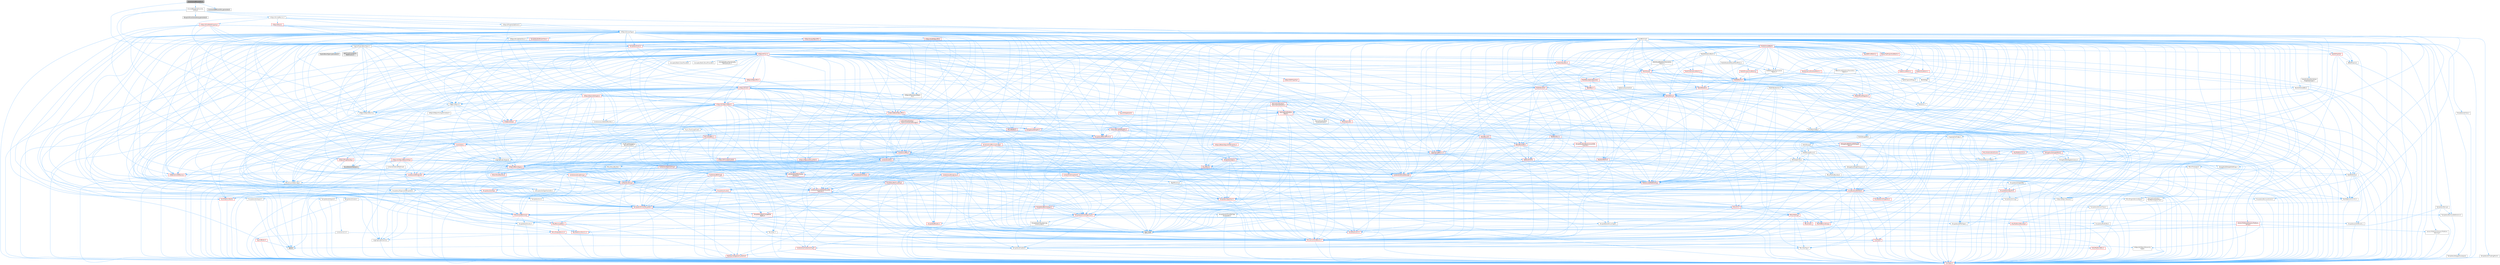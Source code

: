 digraph "ConstrainedMoveUtils.h"
{
 // INTERACTIVE_SVG=YES
 // LATEX_PDF_SIZE
  bgcolor="transparent";
  edge [fontname=Helvetica,fontsize=10,labelfontname=Helvetica,labelfontsize=10];
  node [fontname=Helvetica,fontsize=10,shape=box,height=0.2,width=0.4];
  Node1 [id="Node000001",label="ConstrainedMoveUtils.h",height=0.2,width=0.4,color="gray40", fillcolor="grey60", style="filled", fontcolor="black",tooltip=" "];
  Node1 -> Node2 [id="edge1_Node000001_Node000002",color="steelblue1",style="solid",tooltip=" "];
  Node2 [id="Node000002",label="Kismet/BlueprintFunction\lLibrary.h",height=0.2,width=0.4,color="grey40", fillcolor="white", style="filled",URL="$d3/d94/BlueprintFunctionLibrary_8h.html",tooltip=" "];
  Node2 -> Node3 [id="edge2_Node000002_Node000003",color="steelblue1",style="solid",tooltip=" "];
  Node3 [id="Node000003",label="CoreMinimal.h",height=0.2,width=0.4,color="grey40", fillcolor="white", style="filled",URL="$d7/d67/CoreMinimal_8h.html",tooltip=" "];
  Node3 -> Node4 [id="edge3_Node000003_Node000004",color="steelblue1",style="solid",tooltip=" "];
  Node4 [id="Node000004",label="CoreTypes.h",height=0.2,width=0.4,color="red", fillcolor="#FFF0F0", style="filled",URL="$dc/dec/CoreTypes_8h.html",tooltip=" "];
  Node3 -> Node18 [id="edge4_Node000003_Node000018",color="steelblue1",style="solid",tooltip=" "];
  Node18 [id="Node000018",label="CoreFwd.h",height=0.2,width=0.4,color="red", fillcolor="#FFF0F0", style="filled",URL="$d1/d1e/CoreFwd_8h.html",tooltip=" "];
  Node18 -> Node4 [id="edge5_Node000018_Node000004",color="steelblue1",style="solid",tooltip=" "];
  Node18 -> Node19 [id="edge6_Node000018_Node000019",color="steelblue1",style="solid",tooltip=" "];
  Node19 [id="Node000019",label="Containers/ContainersFwd.h",height=0.2,width=0.4,color="red", fillcolor="#FFF0F0", style="filled",URL="$d4/d0a/ContainersFwd_8h.html",tooltip=" "];
  Node19 -> Node4 [id="edge7_Node000019_Node000004",color="steelblue1",style="solid",tooltip=" "];
  Node19 -> Node20 [id="edge8_Node000019_Node000020",color="steelblue1",style="solid",tooltip=" "];
  Node20 [id="Node000020",label="Traits/IsContiguousContainer.h",height=0.2,width=0.4,color="red", fillcolor="#FFF0F0", style="filled",URL="$d5/d3c/IsContiguousContainer_8h.html",tooltip=" "];
  Node20 -> Node4 [id="edge9_Node000020_Node000004",color="steelblue1",style="solid",tooltip=" "];
  Node18 -> Node24 [id="edge10_Node000018_Node000024",color="steelblue1",style="solid",tooltip=" "];
  Node24 [id="Node000024",label="UObject/UObjectHierarchy\lFwd.h",height=0.2,width=0.4,color="grey40", fillcolor="white", style="filled",URL="$d3/d13/UObjectHierarchyFwd_8h.html",tooltip=" "];
  Node3 -> Node24 [id="edge11_Node000003_Node000024",color="steelblue1",style="solid",tooltip=" "];
  Node3 -> Node19 [id="edge12_Node000003_Node000019",color="steelblue1",style="solid",tooltip=" "];
  Node3 -> Node25 [id="edge13_Node000003_Node000025",color="steelblue1",style="solid",tooltip=" "];
  Node25 [id="Node000025",label="Misc/VarArgs.h",height=0.2,width=0.4,color="grey40", fillcolor="white", style="filled",URL="$d5/d6f/VarArgs_8h.html",tooltip=" "];
  Node25 -> Node4 [id="edge14_Node000025_Node000004",color="steelblue1",style="solid",tooltip=" "];
  Node3 -> Node26 [id="edge15_Node000003_Node000026",color="steelblue1",style="solid",tooltip=" "];
  Node26 [id="Node000026",label="Logging/LogVerbosity.h",height=0.2,width=0.4,color="grey40", fillcolor="white", style="filled",URL="$d2/d8f/LogVerbosity_8h.html",tooltip=" "];
  Node26 -> Node4 [id="edge16_Node000026_Node000004",color="steelblue1",style="solid",tooltip=" "];
  Node3 -> Node27 [id="edge17_Node000003_Node000027",color="steelblue1",style="solid",tooltip=" "];
  Node27 [id="Node000027",label="Misc/OutputDevice.h",height=0.2,width=0.4,color="red", fillcolor="#FFF0F0", style="filled",URL="$d7/d32/OutputDevice_8h.html",tooltip=" "];
  Node27 -> Node18 [id="edge18_Node000027_Node000018",color="steelblue1",style="solid",tooltip=" "];
  Node27 -> Node4 [id="edge19_Node000027_Node000004",color="steelblue1",style="solid",tooltip=" "];
  Node27 -> Node26 [id="edge20_Node000027_Node000026",color="steelblue1",style="solid",tooltip=" "];
  Node27 -> Node25 [id="edge21_Node000027_Node000025",color="steelblue1",style="solid",tooltip=" "];
  Node3 -> Node33 [id="edge22_Node000003_Node000033",color="steelblue1",style="solid",tooltip=" "];
  Node33 [id="Node000033",label="HAL/PlatformCrt.h",height=0.2,width=0.4,color="red", fillcolor="#FFF0F0", style="filled",URL="$d8/d75/PlatformCrt_8h.html",tooltip=" "];
  Node3 -> Node43 [id="edge23_Node000003_Node000043",color="steelblue1",style="solid",tooltip=" "];
  Node43 [id="Node000043",label="HAL/PlatformMisc.h",height=0.2,width=0.4,color="red", fillcolor="#FFF0F0", style="filled",URL="$d0/df5/PlatformMisc_8h.html",tooltip=" "];
  Node43 -> Node4 [id="edge24_Node000043_Node000004",color="steelblue1",style="solid",tooltip=" "];
  Node3 -> Node62 [id="edge25_Node000003_Node000062",color="steelblue1",style="solid",tooltip=" "];
  Node62 [id="Node000062",label="Misc/AssertionMacros.h",height=0.2,width=0.4,color="red", fillcolor="#FFF0F0", style="filled",URL="$d0/dfa/AssertionMacros_8h.html",tooltip=" "];
  Node62 -> Node4 [id="edge26_Node000062_Node000004",color="steelblue1",style="solid",tooltip=" "];
  Node62 -> Node43 [id="edge27_Node000062_Node000043",color="steelblue1",style="solid",tooltip=" "];
  Node62 -> Node63 [id="edge28_Node000062_Node000063",color="steelblue1",style="solid",tooltip=" "];
  Node63 [id="Node000063",label="Templates/EnableIf.h",height=0.2,width=0.4,color="grey40", fillcolor="white", style="filled",URL="$d7/d60/EnableIf_8h.html",tooltip=" "];
  Node63 -> Node4 [id="edge29_Node000063_Node000004",color="steelblue1",style="solid",tooltip=" "];
  Node62 -> Node25 [id="edge30_Node000062_Node000025",color="steelblue1",style="solid",tooltip=" "];
  Node62 -> Node70 [id="edge31_Node000062_Node000070",color="steelblue1",style="solid",tooltip=" "];
  Node70 [id="Node000070",label="atomic",height=0.2,width=0.4,color="grey60", fillcolor="#E0E0E0", style="filled",tooltip=" "];
  Node3 -> Node71 [id="edge32_Node000003_Node000071",color="steelblue1",style="solid",tooltip=" "];
  Node71 [id="Node000071",label="Templates/IsPointer.h",height=0.2,width=0.4,color="grey40", fillcolor="white", style="filled",URL="$d7/d05/IsPointer_8h.html",tooltip=" "];
  Node71 -> Node4 [id="edge33_Node000071_Node000004",color="steelblue1",style="solid",tooltip=" "];
  Node3 -> Node72 [id="edge34_Node000003_Node000072",color="steelblue1",style="solid",tooltip=" "];
  Node72 [id="Node000072",label="HAL/PlatformMemory.h",height=0.2,width=0.4,color="red", fillcolor="#FFF0F0", style="filled",URL="$de/d68/PlatformMemory_8h.html",tooltip=" "];
  Node72 -> Node4 [id="edge35_Node000072_Node000004",color="steelblue1",style="solid",tooltip=" "];
  Node3 -> Node55 [id="edge36_Node000003_Node000055",color="steelblue1",style="solid",tooltip=" "];
  Node55 [id="Node000055",label="HAL/PlatformAtomics.h",height=0.2,width=0.4,color="red", fillcolor="#FFF0F0", style="filled",URL="$d3/d36/PlatformAtomics_8h.html",tooltip=" "];
  Node55 -> Node4 [id="edge37_Node000055_Node000004",color="steelblue1",style="solid",tooltip=" "];
  Node3 -> Node77 [id="edge38_Node000003_Node000077",color="steelblue1",style="solid",tooltip=" "];
  Node77 [id="Node000077",label="Misc/Exec.h",height=0.2,width=0.4,color="grey40", fillcolor="white", style="filled",URL="$de/ddb/Exec_8h.html",tooltip=" "];
  Node77 -> Node4 [id="edge39_Node000077_Node000004",color="steelblue1",style="solid",tooltip=" "];
  Node77 -> Node62 [id="edge40_Node000077_Node000062",color="steelblue1",style="solid",tooltip=" "];
  Node3 -> Node78 [id="edge41_Node000003_Node000078",color="steelblue1",style="solid",tooltip=" "];
  Node78 [id="Node000078",label="HAL/MemoryBase.h",height=0.2,width=0.4,color="red", fillcolor="#FFF0F0", style="filled",URL="$d6/d9f/MemoryBase_8h.html",tooltip=" "];
  Node78 -> Node4 [id="edge42_Node000078_Node000004",color="steelblue1",style="solid",tooltip=" "];
  Node78 -> Node55 [id="edge43_Node000078_Node000055",color="steelblue1",style="solid",tooltip=" "];
  Node78 -> Node33 [id="edge44_Node000078_Node000033",color="steelblue1",style="solid",tooltip=" "];
  Node78 -> Node77 [id="edge45_Node000078_Node000077",color="steelblue1",style="solid",tooltip=" "];
  Node78 -> Node27 [id="edge46_Node000078_Node000027",color="steelblue1",style="solid",tooltip=" "];
  Node3 -> Node88 [id="edge47_Node000003_Node000088",color="steelblue1",style="solid",tooltip=" "];
  Node88 [id="Node000088",label="HAL/UnrealMemory.h",height=0.2,width=0.4,color="red", fillcolor="#FFF0F0", style="filled",URL="$d9/d96/UnrealMemory_8h.html",tooltip=" "];
  Node88 -> Node4 [id="edge48_Node000088_Node000004",color="steelblue1",style="solid",tooltip=" "];
  Node88 -> Node78 [id="edge49_Node000088_Node000078",color="steelblue1",style="solid",tooltip=" "];
  Node88 -> Node72 [id="edge50_Node000088_Node000072",color="steelblue1",style="solid",tooltip=" "];
  Node88 -> Node71 [id="edge51_Node000088_Node000071",color="steelblue1",style="solid",tooltip=" "];
  Node3 -> Node90 [id="edge52_Node000003_Node000090",color="steelblue1",style="solid",tooltip=" "];
  Node90 [id="Node000090",label="Templates/IsArithmetic.h",height=0.2,width=0.4,color="grey40", fillcolor="white", style="filled",URL="$d2/d5d/IsArithmetic_8h.html",tooltip=" "];
  Node90 -> Node4 [id="edge53_Node000090_Node000004",color="steelblue1",style="solid",tooltip=" "];
  Node3 -> Node84 [id="edge54_Node000003_Node000084",color="steelblue1",style="solid",tooltip=" "];
  Node84 [id="Node000084",label="Templates/AndOrNot.h",height=0.2,width=0.4,color="grey40", fillcolor="white", style="filled",URL="$db/d0a/AndOrNot_8h.html",tooltip=" "];
  Node84 -> Node4 [id="edge55_Node000084_Node000004",color="steelblue1",style="solid",tooltip=" "];
  Node3 -> Node91 [id="edge56_Node000003_Node000091",color="steelblue1",style="solid",tooltip=" "];
  Node91 [id="Node000091",label="Templates/IsPODType.h",height=0.2,width=0.4,color="grey40", fillcolor="white", style="filled",URL="$d7/db1/IsPODType_8h.html",tooltip=" "];
  Node91 -> Node4 [id="edge57_Node000091_Node000004",color="steelblue1",style="solid",tooltip=" "];
  Node3 -> Node92 [id="edge58_Node000003_Node000092",color="steelblue1",style="solid",tooltip=" "];
  Node92 [id="Node000092",label="Templates/IsUECoreType.h",height=0.2,width=0.4,color="grey40", fillcolor="white", style="filled",URL="$d1/db8/IsUECoreType_8h.html",tooltip=" "];
  Node92 -> Node4 [id="edge59_Node000092_Node000004",color="steelblue1",style="solid",tooltip=" "];
  Node92 -> Node8 [id="edge60_Node000092_Node000008",color="steelblue1",style="solid",tooltip=" "];
  Node8 [id="Node000008",label="type_traits",height=0.2,width=0.4,color="grey60", fillcolor="#E0E0E0", style="filled",tooltip=" "];
  Node3 -> Node85 [id="edge61_Node000003_Node000085",color="steelblue1",style="solid",tooltip=" "];
  Node85 [id="Node000085",label="Templates/IsTriviallyCopy\lConstructible.h",height=0.2,width=0.4,color="grey40", fillcolor="white", style="filled",URL="$d3/d78/IsTriviallyCopyConstructible_8h.html",tooltip=" "];
  Node85 -> Node4 [id="edge62_Node000085_Node000004",color="steelblue1",style="solid",tooltip=" "];
  Node85 -> Node8 [id="edge63_Node000085_Node000008",color="steelblue1",style="solid",tooltip=" "];
  Node3 -> Node93 [id="edge64_Node000003_Node000093",color="steelblue1",style="solid",tooltip=" "];
  Node93 [id="Node000093",label="Templates/UnrealTypeTraits.h",height=0.2,width=0.4,color="red", fillcolor="#FFF0F0", style="filled",URL="$d2/d2d/UnrealTypeTraits_8h.html",tooltip=" "];
  Node93 -> Node4 [id="edge65_Node000093_Node000004",color="steelblue1",style="solid",tooltip=" "];
  Node93 -> Node71 [id="edge66_Node000093_Node000071",color="steelblue1",style="solid",tooltip=" "];
  Node93 -> Node62 [id="edge67_Node000093_Node000062",color="steelblue1",style="solid",tooltip=" "];
  Node93 -> Node84 [id="edge68_Node000093_Node000084",color="steelblue1",style="solid",tooltip=" "];
  Node93 -> Node63 [id="edge69_Node000093_Node000063",color="steelblue1",style="solid",tooltip=" "];
  Node93 -> Node90 [id="edge70_Node000093_Node000090",color="steelblue1",style="solid",tooltip=" "];
  Node93 -> Node94 [id="edge71_Node000093_Node000094",color="steelblue1",style="solid",tooltip=" "];
  Node94 [id="Node000094",label="Templates/Models.h",height=0.2,width=0.4,color="red", fillcolor="#FFF0F0", style="filled",URL="$d3/d0c/Models_8h.html",tooltip=" "];
  Node93 -> Node91 [id="edge72_Node000093_Node000091",color="steelblue1",style="solid",tooltip=" "];
  Node93 -> Node92 [id="edge73_Node000093_Node000092",color="steelblue1",style="solid",tooltip=" "];
  Node93 -> Node85 [id="edge74_Node000093_Node000085",color="steelblue1",style="solid",tooltip=" "];
  Node3 -> Node63 [id="edge75_Node000003_Node000063",color="steelblue1",style="solid",tooltip=" "];
  Node3 -> Node95 [id="edge76_Node000003_Node000095",color="steelblue1",style="solid",tooltip=" "];
  Node95 [id="Node000095",label="Templates/RemoveReference.h",height=0.2,width=0.4,color="grey40", fillcolor="white", style="filled",URL="$da/dbe/RemoveReference_8h.html",tooltip=" "];
  Node95 -> Node4 [id="edge77_Node000095_Node000004",color="steelblue1",style="solid",tooltip=" "];
  Node3 -> Node96 [id="edge78_Node000003_Node000096",color="steelblue1",style="solid",tooltip=" "];
  Node96 [id="Node000096",label="Templates/IntegralConstant.h",height=0.2,width=0.4,color="grey40", fillcolor="white", style="filled",URL="$db/d1b/IntegralConstant_8h.html",tooltip=" "];
  Node96 -> Node4 [id="edge79_Node000096_Node000004",color="steelblue1",style="solid",tooltip=" "];
  Node3 -> Node97 [id="edge80_Node000003_Node000097",color="steelblue1",style="solid",tooltip=" "];
  Node97 [id="Node000097",label="Templates/IsClass.h",height=0.2,width=0.4,color="grey40", fillcolor="white", style="filled",URL="$db/dcb/IsClass_8h.html",tooltip=" "];
  Node97 -> Node4 [id="edge81_Node000097_Node000004",color="steelblue1",style="solid",tooltip=" "];
  Node3 -> Node98 [id="edge82_Node000003_Node000098",color="steelblue1",style="solid",tooltip=" "];
  Node98 [id="Node000098",label="Templates/TypeCompatible\lBytes.h",height=0.2,width=0.4,color="red", fillcolor="#FFF0F0", style="filled",URL="$df/d0a/TypeCompatibleBytes_8h.html",tooltip=" "];
  Node98 -> Node4 [id="edge83_Node000098_Node000004",color="steelblue1",style="solid",tooltip=" "];
  Node98 -> Node8 [id="edge84_Node000098_Node000008",color="steelblue1",style="solid",tooltip=" "];
  Node3 -> Node20 [id="edge85_Node000003_Node000020",color="steelblue1",style="solid",tooltip=" "];
  Node3 -> Node99 [id="edge86_Node000003_Node000099",color="steelblue1",style="solid",tooltip=" "];
  Node99 [id="Node000099",label="Templates/UnrealTemplate.h",height=0.2,width=0.4,color="red", fillcolor="#FFF0F0", style="filled",URL="$d4/d24/UnrealTemplate_8h.html",tooltip=" "];
  Node99 -> Node4 [id="edge87_Node000099_Node000004",color="steelblue1",style="solid",tooltip=" "];
  Node99 -> Node71 [id="edge88_Node000099_Node000071",color="steelblue1",style="solid",tooltip=" "];
  Node99 -> Node88 [id="edge89_Node000099_Node000088",color="steelblue1",style="solid",tooltip=" "];
  Node99 -> Node93 [id="edge90_Node000099_Node000093",color="steelblue1",style="solid",tooltip=" "];
  Node99 -> Node95 [id="edge91_Node000099_Node000095",color="steelblue1",style="solid",tooltip=" "];
  Node99 -> Node98 [id="edge92_Node000099_Node000098",color="steelblue1",style="solid",tooltip=" "];
  Node99 -> Node20 [id="edge93_Node000099_Node000020",color="steelblue1",style="solid",tooltip=" "];
  Node99 -> Node8 [id="edge94_Node000099_Node000008",color="steelblue1",style="solid",tooltip=" "];
  Node3 -> Node48 [id="edge95_Node000003_Node000048",color="steelblue1",style="solid",tooltip=" "];
  Node48 [id="Node000048",label="Math/NumericLimits.h",height=0.2,width=0.4,color="grey40", fillcolor="white", style="filled",URL="$df/d1b/NumericLimits_8h.html",tooltip=" "];
  Node48 -> Node4 [id="edge96_Node000048_Node000004",color="steelblue1",style="solid",tooltip=" "];
  Node3 -> Node103 [id="edge97_Node000003_Node000103",color="steelblue1",style="solid",tooltip=" "];
  Node103 [id="Node000103",label="HAL/PlatformMath.h",height=0.2,width=0.4,color="red", fillcolor="#FFF0F0", style="filled",URL="$dc/d53/PlatformMath_8h.html",tooltip=" "];
  Node103 -> Node4 [id="edge98_Node000103_Node000004",color="steelblue1",style="solid",tooltip=" "];
  Node3 -> Node86 [id="edge99_Node000003_Node000086",color="steelblue1",style="solid",tooltip=" "];
  Node86 [id="Node000086",label="Templates/IsTriviallyCopy\lAssignable.h",height=0.2,width=0.4,color="grey40", fillcolor="white", style="filled",URL="$d2/df2/IsTriviallyCopyAssignable_8h.html",tooltip=" "];
  Node86 -> Node4 [id="edge100_Node000086_Node000004",color="steelblue1",style="solid",tooltip=" "];
  Node86 -> Node8 [id="edge101_Node000086_Node000008",color="steelblue1",style="solid",tooltip=" "];
  Node3 -> Node111 [id="edge102_Node000003_Node000111",color="steelblue1",style="solid",tooltip=" "];
  Node111 [id="Node000111",label="Templates/MemoryOps.h",height=0.2,width=0.4,color="red", fillcolor="#FFF0F0", style="filled",URL="$db/dea/MemoryOps_8h.html",tooltip=" "];
  Node111 -> Node4 [id="edge103_Node000111_Node000004",color="steelblue1",style="solid",tooltip=" "];
  Node111 -> Node88 [id="edge104_Node000111_Node000088",color="steelblue1",style="solid",tooltip=" "];
  Node111 -> Node86 [id="edge105_Node000111_Node000086",color="steelblue1",style="solid",tooltip=" "];
  Node111 -> Node85 [id="edge106_Node000111_Node000085",color="steelblue1",style="solid",tooltip=" "];
  Node111 -> Node93 [id="edge107_Node000111_Node000093",color="steelblue1",style="solid",tooltip=" "];
  Node111 -> Node8 [id="edge108_Node000111_Node000008",color="steelblue1",style="solid",tooltip=" "];
  Node3 -> Node112 [id="edge109_Node000003_Node000112",color="steelblue1",style="solid",tooltip=" "];
  Node112 [id="Node000112",label="Containers/ContainerAllocation\lPolicies.h",height=0.2,width=0.4,color="red", fillcolor="#FFF0F0", style="filled",URL="$d7/dff/ContainerAllocationPolicies_8h.html",tooltip=" "];
  Node112 -> Node4 [id="edge110_Node000112_Node000004",color="steelblue1",style="solid",tooltip=" "];
  Node112 -> Node112 [id="edge111_Node000112_Node000112",color="steelblue1",style="solid",tooltip=" "];
  Node112 -> Node103 [id="edge112_Node000112_Node000103",color="steelblue1",style="solid",tooltip=" "];
  Node112 -> Node88 [id="edge113_Node000112_Node000088",color="steelblue1",style="solid",tooltip=" "];
  Node112 -> Node48 [id="edge114_Node000112_Node000048",color="steelblue1",style="solid",tooltip=" "];
  Node112 -> Node62 [id="edge115_Node000112_Node000062",color="steelblue1",style="solid",tooltip=" "];
  Node112 -> Node111 [id="edge116_Node000112_Node000111",color="steelblue1",style="solid",tooltip=" "];
  Node112 -> Node98 [id="edge117_Node000112_Node000098",color="steelblue1",style="solid",tooltip=" "];
  Node112 -> Node8 [id="edge118_Node000112_Node000008",color="steelblue1",style="solid",tooltip=" "];
  Node3 -> Node115 [id="edge119_Node000003_Node000115",color="steelblue1",style="solid",tooltip=" "];
  Node115 [id="Node000115",label="Templates/IsEnumClass.h",height=0.2,width=0.4,color="grey40", fillcolor="white", style="filled",URL="$d7/d15/IsEnumClass_8h.html",tooltip=" "];
  Node115 -> Node4 [id="edge120_Node000115_Node000004",color="steelblue1",style="solid",tooltip=" "];
  Node115 -> Node84 [id="edge121_Node000115_Node000084",color="steelblue1",style="solid",tooltip=" "];
  Node3 -> Node116 [id="edge122_Node000003_Node000116",color="steelblue1",style="solid",tooltip=" "];
  Node116 [id="Node000116",label="HAL/PlatformProperties.h",height=0.2,width=0.4,color="red", fillcolor="#FFF0F0", style="filled",URL="$d9/db0/PlatformProperties_8h.html",tooltip=" "];
  Node116 -> Node4 [id="edge123_Node000116_Node000004",color="steelblue1",style="solid",tooltip=" "];
  Node3 -> Node119 [id="edge124_Node000003_Node000119",color="steelblue1",style="solid",tooltip=" "];
  Node119 [id="Node000119",label="Misc/EngineVersionBase.h",height=0.2,width=0.4,color="grey40", fillcolor="white", style="filled",URL="$d5/d2b/EngineVersionBase_8h.html",tooltip=" "];
  Node119 -> Node4 [id="edge125_Node000119_Node000004",color="steelblue1",style="solid",tooltip=" "];
  Node3 -> Node120 [id="edge126_Node000003_Node000120",color="steelblue1",style="solid",tooltip=" "];
  Node120 [id="Node000120",label="Internationalization\l/TextNamespaceFwd.h",height=0.2,width=0.4,color="grey40", fillcolor="white", style="filled",URL="$d8/d97/TextNamespaceFwd_8h.html",tooltip=" "];
  Node120 -> Node4 [id="edge127_Node000120_Node000004",color="steelblue1",style="solid",tooltip=" "];
  Node3 -> Node121 [id="edge128_Node000003_Node000121",color="steelblue1",style="solid",tooltip=" "];
  Node121 [id="Node000121",label="Serialization/Archive.h",height=0.2,width=0.4,color="red", fillcolor="#FFF0F0", style="filled",URL="$d7/d3b/Archive_8h.html",tooltip=" "];
  Node121 -> Node18 [id="edge129_Node000121_Node000018",color="steelblue1",style="solid",tooltip=" "];
  Node121 -> Node4 [id="edge130_Node000121_Node000004",color="steelblue1",style="solid",tooltip=" "];
  Node121 -> Node116 [id="edge131_Node000121_Node000116",color="steelblue1",style="solid",tooltip=" "];
  Node121 -> Node120 [id="edge132_Node000121_Node000120",color="steelblue1",style="solid",tooltip=" "];
  Node121 -> Node62 [id="edge133_Node000121_Node000062",color="steelblue1",style="solid",tooltip=" "];
  Node121 -> Node119 [id="edge134_Node000121_Node000119",color="steelblue1",style="solid",tooltip=" "];
  Node121 -> Node25 [id="edge135_Node000121_Node000025",color="steelblue1",style="solid",tooltip=" "];
  Node121 -> Node63 [id="edge136_Node000121_Node000063",color="steelblue1",style="solid",tooltip=" "];
  Node121 -> Node115 [id="edge137_Node000121_Node000115",color="steelblue1",style="solid",tooltip=" "];
  Node121 -> Node108 [id="edge138_Node000121_Node000108",color="steelblue1",style="solid",tooltip=" "];
  Node108 [id="Node000108",label="Templates/IsSigned.h",height=0.2,width=0.4,color="grey40", fillcolor="white", style="filled",URL="$d8/dd8/IsSigned_8h.html",tooltip=" "];
  Node108 -> Node4 [id="edge139_Node000108_Node000004",color="steelblue1",style="solid",tooltip=" "];
  Node121 -> Node99 [id="edge140_Node000121_Node000099",color="steelblue1",style="solid",tooltip=" "];
  Node121 -> Node124 [id="edge141_Node000121_Node000124",color="steelblue1",style="solid",tooltip=" "];
  Node124 [id="Node000124",label="UObject/ObjectVersion.h",height=0.2,width=0.4,color="grey40", fillcolor="white", style="filled",URL="$da/d63/ObjectVersion_8h.html",tooltip=" "];
  Node124 -> Node4 [id="edge142_Node000124_Node000004",color="steelblue1",style="solid",tooltip=" "];
  Node3 -> Node125 [id="edge143_Node000003_Node000125",color="steelblue1",style="solid",tooltip=" "];
  Node125 [id="Node000125",label="Templates/Less.h",height=0.2,width=0.4,color="grey40", fillcolor="white", style="filled",URL="$de/dc8/Less_8h.html",tooltip=" "];
  Node125 -> Node4 [id="edge144_Node000125_Node000004",color="steelblue1",style="solid",tooltip=" "];
  Node125 -> Node99 [id="edge145_Node000125_Node000099",color="steelblue1",style="solid",tooltip=" "];
  Node3 -> Node126 [id="edge146_Node000003_Node000126",color="steelblue1",style="solid",tooltip=" "];
  Node126 [id="Node000126",label="Templates/Sorting.h",height=0.2,width=0.4,color="red", fillcolor="#FFF0F0", style="filled",URL="$d3/d9e/Sorting_8h.html",tooltip=" "];
  Node126 -> Node4 [id="edge147_Node000126_Node000004",color="steelblue1",style="solid",tooltip=" "];
  Node126 -> Node103 [id="edge148_Node000126_Node000103",color="steelblue1",style="solid",tooltip=" "];
  Node126 -> Node125 [id="edge149_Node000126_Node000125",color="steelblue1",style="solid",tooltip=" "];
  Node3 -> Node137 [id="edge150_Node000003_Node000137",color="steelblue1",style="solid",tooltip=" "];
  Node137 [id="Node000137",label="Misc/Char.h",height=0.2,width=0.4,color="red", fillcolor="#FFF0F0", style="filled",URL="$d0/d58/Char_8h.html",tooltip=" "];
  Node137 -> Node4 [id="edge151_Node000137_Node000004",color="steelblue1",style="solid",tooltip=" "];
  Node137 -> Node8 [id="edge152_Node000137_Node000008",color="steelblue1",style="solid",tooltip=" "];
  Node3 -> Node140 [id="edge153_Node000003_Node000140",color="steelblue1",style="solid",tooltip=" "];
  Node140 [id="Node000140",label="GenericPlatform/GenericPlatform\lStricmp.h",height=0.2,width=0.4,color="grey40", fillcolor="white", style="filled",URL="$d2/d86/GenericPlatformStricmp_8h.html",tooltip=" "];
  Node140 -> Node4 [id="edge154_Node000140_Node000004",color="steelblue1",style="solid",tooltip=" "];
  Node3 -> Node141 [id="edge155_Node000003_Node000141",color="steelblue1",style="solid",tooltip=" "];
  Node141 [id="Node000141",label="GenericPlatform/GenericPlatform\lString.h",height=0.2,width=0.4,color="red", fillcolor="#FFF0F0", style="filled",URL="$dd/d20/GenericPlatformString_8h.html",tooltip=" "];
  Node141 -> Node4 [id="edge156_Node000141_Node000004",color="steelblue1",style="solid",tooltip=" "];
  Node141 -> Node140 [id="edge157_Node000141_Node000140",color="steelblue1",style="solid",tooltip=" "];
  Node141 -> Node63 [id="edge158_Node000141_Node000063",color="steelblue1",style="solid",tooltip=" "];
  Node141 -> Node8 [id="edge159_Node000141_Node000008",color="steelblue1",style="solid",tooltip=" "];
  Node3 -> Node74 [id="edge160_Node000003_Node000074",color="steelblue1",style="solid",tooltip=" "];
  Node74 [id="Node000074",label="HAL/PlatformString.h",height=0.2,width=0.4,color="red", fillcolor="#FFF0F0", style="filled",URL="$db/db5/PlatformString_8h.html",tooltip=" "];
  Node74 -> Node4 [id="edge161_Node000074_Node000004",color="steelblue1",style="solid",tooltip=" "];
  Node3 -> Node144 [id="edge162_Node000003_Node000144",color="steelblue1",style="solid",tooltip=" "];
  Node144 [id="Node000144",label="Misc/CString.h",height=0.2,width=0.4,color="red", fillcolor="#FFF0F0", style="filled",URL="$d2/d49/CString_8h.html",tooltip=" "];
  Node144 -> Node4 [id="edge163_Node000144_Node000004",color="steelblue1",style="solid",tooltip=" "];
  Node144 -> Node33 [id="edge164_Node000144_Node000033",color="steelblue1",style="solid",tooltip=" "];
  Node144 -> Node74 [id="edge165_Node000144_Node000074",color="steelblue1",style="solid",tooltip=" "];
  Node144 -> Node62 [id="edge166_Node000144_Node000062",color="steelblue1",style="solid",tooltip=" "];
  Node144 -> Node137 [id="edge167_Node000144_Node000137",color="steelblue1",style="solid",tooltip=" "];
  Node144 -> Node25 [id="edge168_Node000144_Node000025",color="steelblue1",style="solid",tooltip=" "];
  Node3 -> Node145 [id="edge169_Node000003_Node000145",color="steelblue1",style="solid",tooltip=" "];
  Node145 [id="Node000145",label="Misc/Crc.h",height=0.2,width=0.4,color="red", fillcolor="#FFF0F0", style="filled",URL="$d4/dd2/Crc_8h.html",tooltip=" "];
  Node145 -> Node4 [id="edge170_Node000145_Node000004",color="steelblue1",style="solid",tooltip=" "];
  Node145 -> Node74 [id="edge171_Node000145_Node000074",color="steelblue1",style="solid",tooltip=" "];
  Node145 -> Node62 [id="edge172_Node000145_Node000062",color="steelblue1",style="solid",tooltip=" "];
  Node145 -> Node144 [id="edge173_Node000145_Node000144",color="steelblue1",style="solid",tooltip=" "];
  Node145 -> Node137 [id="edge174_Node000145_Node000137",color="steelblue1",style="solid",tooltip=" "];
  Node145 -> Node93 [id="edge175_Node000145_Node000093",color="steelblue1",style="solid",tooltip=" "];
  Node3 -> Node136 [id="edge176_Node000003_Node000136",color="steelblue1",style="solid",tooltip=" "];
  Node136 [id="Node000136",label="Math/UnrealMathUtility.h",height=0.2,width=0.4,color="red", fillcolor="#FFF0F0", style="filled",URL="$db/db8/UnrealMathUtility_8h.html",tooltip=" "];
  Node136 -> Node4 [id="edge177_Node000136_Node000004",color="steelblue1",style="solid",tooltip=" "];
  Node136 -> Node62 [id="edge178_Node000136_Node000062",color="steelblue1",style="solid",tooltip=" "];
  Node136 -> Node103 [id="edge179_Node000136_Node000103",color="steelblue1",style="solid",tooltip=" "];
  Node3 -> Node146 [id="edge180_Node000003_Node000146",color="steelblue1",style="solid",tooltip=" "];
  Node146 [id="Node000146",label="Containers/UnrealString.h",height=0.2,width=0.4,color="red", fillcolor="#FFF0F0", style="filled",URL="$d5/dba/UnrealString_8h.html",tooltip=" "];
  Node3 -> Node150 [id="edge181_Node000003_Node000150",color="steelblue1",style="solid",tooltip=" "];
  Node150 [id="Node000150",label="Containers/Array.h",height=0.2,width=0.4,color="red", fillcolor="#FFF0F0", style="filled",URL="$df/dd0/Array_8h.html",tooltip=" "];
  Node150 -> Node4 [id="edge182_Node000150_Node000004",color="steelblue1",style="solid",tooltip=" "];
  Node150 -> Node62 [id="edge183_Node000150_Node000062",color="steelblue1",style="solid",tooltip=" "];
  Node150 -> Node88 [id="edge184_Node000150_Node000088",color="steelblue1",style="solid",tooltip=" "];
  Node150 -> Node93 [id="edge185_Node000150_Node000093",color="steelblue1",style="solid",tooltip=" "];
  Node150 -> Node99 [id="edge186_Node000150_Node000099",color="steelblue1",style="solid",tooltip=" "];
  Node150 -> Node112 [id="edge187_Node000150_Node000112",color="steelblue1",style="solid",tooltip=" "];
  Node150 -> Node121 [id="edge188_Node000150_Node000121",color="steelblue1",style="solid",tooltip=" "];
  Node150 -> Node171 [id="edge189_Node000150_Node000171",color="steelblue1",style="solid",tooltip=" "];
  Node171 [id="Node000171",label="Concepts/GetTypeHashable.h",height=0.2,width=0.4,color="grey40", fillcolor="white", style="filled",URL="$d3/da2/GetTypeHashable_8h.html",tooltip=" "];
  Node171 -> Node4 [id="edge190_Node000171_Node000004",color="steelblue1",style="solid",tooltip=" "];
  Node171 -> Node162 [id="edge191_Node000171_Node000162",color="steelblue1",style="solid",tooltip=" "];
  Node162 [id="Node000162",label="Templates/TypeHash.h",height=0.2,width=0.4,color="red", fillcolor="#FFF0F0", style="filled",URL="$d1/d62/TypeHash_8h.html",tooltip=" "];
  Node162 -> Node4 [id="edge192_Node000162_Node000004",color="steelblue1",style="solid",tooltip=" "];
  Node162 -> Node145 [id="edge193_Node000162_Node000145",color="steelblue1",style="solid",tooltip=" "];
  Node162 -> Node8 [id="edge194_Node000162_Node000008",color="steelblue1",style="solid",tooltip=" "];
  Node150 -> Node129 [id="edge195_Node000150_Node000129",color="steelblue1",style="solid",tooltip=" "];
  Node129 [id="Node000129",label="Templates/Invoke.h",height=0.2,width=0.4,color="red", fillcolor="#FFF0F0", style="filled",URL="$d7/deb/Invoke_8h.html",tooltip=" "];
  Node129 -> Node4 [id="edge196_Node000129_Node000004",color="steelblue1",style="solid",tooltip=" "];
  Node129 -> Node99 [id="edge197_Node000129_Node000099",color="steelblue1",style="solid",tooltip=" "];
  Node129 -> Node8 [id="edge198_Node000129_Node000008",color="steelblue1",style="solid",tooltip=" "];
  Node150 -> Node125 [id="edge199_Node000150_Node000125",color="steelblue1",style="solid",tooltip=" "];
  Node150 -> Node126 [id="edge200_Node000150_Node000126",color="steelblue1",style="solid",tooltip=" "];
  Node150 -> Node173 [id="edge201_Node000150_Node000173",color="steelblue1",style="solid",tooltip=" "];
  Node173 [id="Node000173",label="Templates/AlignmentTemplates.h",height=0.2,width=0.4,color="grey40", fillcolor="white", style="filled",URL="$dd/d32/AlignmentTemplates_8h.html",tooltip=" "];
  Node173 -> Node4 [id="edge202_Node000173_Node000004",color="steelblue1",style="solid",tooltip=" "];
  Node173 -> Node82 [id="edge203_Node000173_Node000082",color="steelblue1",style="solid",tooltip=" "];
  Node82 [id="Node000082",label="Templates/IsIntegral.h",height=0.2,width=0.4,color="grey40", fillcolor="white", style="filled",URL="$da/d64/IsIntegral_8h.html",tooltip=" "];
  Node82 -> Node4 [id="edge204_Node000082_Node000004",color="steelblue1",style="solid",tooltip=" "];
  Node173 -> Node71 [id="edge205_Node000173_Node000071",color="steelblue1",style="solid",tooltip=" "];
  Node150 -> Node8 [id="edge206_Node000150_Node000008",color="steelblue1",style="solid",tooltip=" "];
  Node3 -> Node174 [id="edge207_Node000003_Node000174",color="steelblue1",style="solid",tooltip=" "];
  Node174 [id="Node000174",label="Misc/FrameNumber.h",height=0.2,width=0.4,color="grey40", fillcolor="white", style="filled",URL="$dd/dbd/FrameNumber_8h.html",tooltip=" "];
  Node174 -> Node4 [id="edge208_Node000174_Node000004",color="steelblue1",style="solid",tooltip=" "];
  Node174 -> Node48 [id="edge209_Node000174_Node000048",color="steelblue1",style="solid",tooltip=" "];
  Node174 -> Node136 [id="edge210_Node000174_Node000136",color="steelblue1",style="solid",tooltip=" "];
  Node174 -> Node63 [id="edge211_Node000174_Node000063",color="steelblue1",style="solid",tooltip=" "];
  Node174 -> Node93 [id="edge212_Node000174_Node000093",color="steelblue1",style="solid",tooltip=" "];
  Node3 -> Node175 [id="edge213_Node000003_Node000175",color="steelblue1",style="solid",tooltip=" "];
  Node175 [id="Node000175",label="Misc/Timespan.h",height=0.2,width=0.4,color="grey40", fillcolor="white", style="filled",URL="$da/dd9/Timespan_8h.html",tooltip=" "];
  Node175 -> Node4 [id="edge214_Node000175_Node000004",color="steelblue1",style="solid",tooltip=" "];
  Node175 -> Node176 [id="edge215_Node000175_Node000176",color="steelblue1",style="solid",tooltip=" "];
  Node176 [id="Node000176",label="Math/Interval.h",height=0.2,width=0.4,color="grey40", fillcolor="white", style="filled",URL="$d1/d55/Interval_8h.html",tooltip=" "];
  Node176 -> Node4 [id="edge216_Node000176_Node000004",color="steelblue1",style="solid",tooltip=" "];
  Node176 -> Node90 [id="edge217_Node000176_Node000090",color="steelblue1",style="solid",tooltip=" "];
  Node176 -> Node93 [id="edge218_Node000176_Node000093",color="steelblue1",style="solid",tooltip=" "];
  Node176 -> Node48 [id="edge219_Node000176_Node000048",color="steelblue1",style="solid",tooltip=" "];
  Node176 -> Node136 [id="edge220_Node000176_Node000136",color="steelblue1",style="solid",tooltip=" "];
  Node175 -> Node136 [id="edge221_Node000175_Node000136",color="steelblue1",style="solid",tooltip=" "];
  Node175 -> Node62 [id="edge222_Node000175_Node000062",color="steelblue1",style="solid",tooltip=" "];
  Node3 -> Node177 [id="edge223_Node000003_Node000177",color="steelblue1",style="solid",tooltip=" "];
  Node177 [id="Node000177",label="Containers/StringConv.h",height=0.2,width=0.4,color="red", fillcolor="#FFF0F0", style="filled",URL="$d3/ddf/StringConv_8h.html",tooltip=" "];
  Node177 -> Node4 [id="edge224_Node000177_Node000004",color="steelblue1",style="solid",tooltip=" "];
  Node177 -> Node62 [id="edge225_Node000177_Node000062",color="steelblue1",style="solid",tooltip=" "];
  Node177 -> Node112 [id="edge226_Node000177_Node000112",color="steelblue1",style="solid",tooltip=" "];
  Node177 -> Node150 [id="edge227_Node000177_Node000150",color="steelblue1",style="solid",tooltip=" "];
  Node177 -> Node144 [id="edge228_Node000177_Node000144",color="steelblue1",style="solid",tooltip=" "];
  Node177 -> Node178 [id="edge229_Node000177_Node000178",color="steelblue1",style="solid",tooltip=" "];
  Node178 [id="Node000178",label="Templates/IsArray.h",height=0.2,width=0.4,color="grey40", fillcolor="white", style="filled",URL="$d8/d8d/IsArray_8h.html",tooltip=" "];
  Node178 -> Node4 [id="edge230_Node000178_Node000004",color="steelblue1",style="solid",tooltip=" "];
  Node177 -> Node99 [id="edge231_Node000177_Node000099",color="steelblue1",style="solid",tooltip=" "];
  Node177 -> Node93 [id="edge232_Node000177_Node000093",color="steelblue1",style="solid",tooltip=" "];
  Node177 -> Node20 [id="edge233_Node000177_Node000020",color="steelblue1",style="solid",tooltip=" "];
  Node177 -> Node8 [id="edge234_Node000177_Node000008",color="steelblue1",style="solid",tooltip=" "];
  Node3 -> Node179 [id="edge235_Node000003_Node000179",color="steelblue1",style="solid",tooltip=" "];
  Node179 [id="Node000179",label="UObject/UnrealNames.h",height=0.2,width=0.4,color="red", fillcolor="#FFF0F0", style="filled",URL="$d8/db1/UnrealNames_8h.html",tooltip=" "];
  Node179 -> Node4 [id="edge236_Node000179_Node000004",color="steelblue1",style="solid",tooltip=" "];
  Node3 -> Node181 [id="edge237_Node000003_Node000181",color="steelblue1",style="solid",tooltip=" "];
  Node181 [id="Node000181",label="UObject/NameTypes.h",height=0.2,width=0.4,color="red", fillcolor="#FFF0F0", style="filled",URL="$d6/d35/NameTypes_8h.html",tooltip=" "];
  Node181 -> Node4 [id="edge238_Node000181_Node000004",color="steelblue1",style="solid",tooltip=" "];
  Node181 -> Node62 [id="edge239_Node000181_Node000062",color="steelblue1",style="solid",tooltip=" "];
  Node181 -> Node88 [id="edge240_Node000181_Node000088",color="steelblue1",style="solid",tooltip=" "];
  Node181 -> Node93 [id="edge241_Node000181_Node000093",color="steelblue1",style="solid",tooltip=" "];
  Node181 -> Node99 [id="edge242_Node000181_Node000099",color="steelblue1",style="solid",tooltip=" "];
  Node181 -> Node146 [id="edge243_Node000181_Node000146",color="steelblue1",style="solid",tooltip=" "];
  Node181 -> Node182 [id="edge244_Node000181_Node000182",color="steelblue1",style="solid",tooltip=" "];
  Node182 [id="Node000182",label="HAL/CriticalSection.h",height=0.2,width=0.4,color="red", fillcolor="#FFF0F0", style="filled",URL="$d6/d90/CriticalSection_8h.html",tooltip=" "];
  Node181 -> Node177 [id="edge245_Node000181_Node000177",color="steelblue1",style="solid",tooltip=" "];
  Node181 -> Node45 [id="edge246_Node000181_Node000045",color="steelblue1",style="solid",tooltip=" "];
  Node45 [id="Node000045",label="Containers/StringFwd.h",height=0.2,width=0.4,color="red", fillcolor="#FFF0F0", style="filled",URL="$df/d37/StringFwd_8h.html",tooltip=" "];
  Node45 -> Node4 [id="edge247_Node000045_Node000004",color="steelblue1",style="solid",tooltip=" "];
  Node45 -> Node20 [id="edge248_Node000045_Node000020",color="steelblue1",style="solid",tooltip=" "];
  Node181 -> Node179 [id="edge249_Node000181_Node000179",color="steelblue1",style="solid",tooltip=" "];
  Node3 -> Node189 [id="edge250_Node000003_Node000189",color="steelblue1",style="solid",tooltip=" "];
  Node189 [id="Node000189",label="Misc/Parse.h",height=0.2,width=0.4,color="red", fillcolor="#FFF0F0", style="filled",URL="$dc/d71/Parse_8h.html",tooltip=" "];
  Node189 -> Node45 [id="edge251_Node000189_Node000045",color="steelblue1",style="solid",tooltip=" "];
  Node189 -> Node146 [id="edge252_Node000189_Node000146",color="steelblue1",style="solid",tooltip=" "];
  Node189 -> Node4 [id="edge253_Node000189_Node000004",color="steelblue1",style="solid",tooltip=" "];
  Node189 -> Node33 [id="edge254_Node000189_Node000033",color="steelblue1",style="solid",tooltip=" "];
  Node189 -> Node50 [id="edge255_Node000189_Node000050",color="steelblue1",style="solid",tooltip=" "];
  Node50 [id="Node000050",label="Misc/EnumClassFlags.h",height=0.2,width=0.4,color="grey40", fillcolor="white", style="filled",URL="$d8/de7/EnumClassFlags_8h.html",tooltip=" "];
  Node189 -> Node190 [id="edge256_Node000189_Node000190",color="steelblue1",style="solid",tooltip=" "];
  Node190 [id="Node000190",label="Templates/Function.h",height=0.2,width=0.4,color="red", fillcolor="#FFF0F0", style="filled",URL="$df/df5/Function_8h.html",tooltip=" "];
  Node190 -> Node4 [id="edge257_Node000190_Node000004",color="steelblue1",style="solid",tooltip=" "];
  Node190 -> Node62 [id="edge258_Node000190_Node000062",color="steelblue1",style="solid",tooltip=" "];
  Node190 -> Node88 [id="edge259_Node000190_Node000088",color="steelblue1",style="solid",tooltip=" "];
  Node190 -> Node93 [id="edge260_Node000190_Node000093",color="steelblue1",style="solid",tooltip=" "];
  Node190 -> Node129 [id="edge261_Node000190_Node000129",color="steelblue1",style="solid",tooltip=" "];
  Node190 -> Node99 [id="edge262_Node000190_Node000099",color="steelblue1",style="solid",tooltip=" "];
  Node190 -> Node136 [id="edge263_Node000190_Node000136",color="steelblue1",style="solid",tooltip=" "];
  Node190 -> Node8 [id="edge264_Node000190_Node000008",color="steelblue1",style="solid",tooltip=" "];
  Node3 -> Node173 [id="edge265_Node000003_Node000173",color="steelblue1",style="solid",tooltip=" "];
  Node3 -> Node192 [id="edge266_Node000003_Node000192",color="steelblue1",style="solid",tooltip=" "];
  Node192 [id="Node000192",label="Misc/StructBuilder.h",height=0.2,width=0.4,color="grey40", fillcolor="white", style="filled",URL="$d9/db3/StructBuilder_8h.html",tooltip=" "];
  Node192 -> Node4 [id="edge267_Node000192_Node000004",color="steelblue1",style="solid",tooltip=" "];
  Node192 -> Node136 [id="edge268_Node000192_Node000136",color="steelblue1",style="solid",tooltip=" "];
  Node192 -> Node173 [id="edge269_Node000192_Node000173",color="steelblue1",style="solid",tooltip=" "];
  Node3 -> Node105 [id="edge270_Node000003_Node000105",color="steelblue1",style="solid",tooltip=" "];
  Node105 [id="Node000105",label="Templates/Decay.h",height=0.2,width=0.4,color="grey40", fillcolor="white", style="filled",URL="$dd/d0f/Decay_8h.html",tooltip=" "];
  Node105 -> Node4 [id="edge271_Node000105_Node000004",color="steelblue1",style="solid",tooltip=" "];
  Node105 -> Node95 [id="edge272_Node000105_Node000095",color="steelblue1",style="solid",tooltip=" "];
  Node105 -> Node8 [id="edge273_Node000105_Node000008",color="steelblue1",style="solid",tooltip=" "];
  Node3 -> Node193 [id="edge274_Node000003_Node000193",color="steelblue1",style="solid",tooltip=" "];
  Node193 [id="Node000193",label="Templates/PointerIsConvertible\lFromTo.h",height=0.2,width=0.4,color="red", fillcolor="#FFF0F0", style="filled",URL="$d6/d65/PointerIsConvertibleFromTo_8h.html",tooltip=" "];
  Node193 -> Node4 [id="edge275_Node000193_Node000004",color="steelblue1",style="solid",tooltip=" "];
  Node193 -> Node8 [id="edge276_Node000193_Node000008",color="steelblue1",style="solid",tooltip=" "];
  Node3 -> Node129 [id="edge277_Node000003_Node000129",color="steelblue1",style="solid",tooltip=" "];
  Node3 -> Node190 [id="edge278_Node000003_Node000190",color="steelblue1",style="solid",tooltip=" "];
  Node3 -> Node162 [id="edge279_Node000003_Node000162",color="steelblue1",style="solid",tooltip=" "];
  Node3 -> Node194 [id="edge280_Node000003_Node000194",color="steelblue1",style="solid",tooltip=" "];
  Node194 [id="Node000194",label="Containers/ScriptArray.h",height=0.2,width=0.4,color="red", fillcolor="#FFF0F0", style="filled",URL="$dc/daf/ScriptArray_8h.html",tooltip=" "];
  Node194 -> Node4 [id="edge281_Node000194_Node000004",color="steelblue1",style="solid",tooltip=" "];
  Node194 -> Node62 [id="edge282_Node000194_Node000062",color="steelblue1",style="solid",tooltip=" "];
  Node194 -> Node88 [id="edge283_Node000194_Node000088",color="steelblue1",style="solid",tooltip=" "];
  Node194 -> Node112 [id="edge284_Node000194_Node000112",color="steelblue1",style="solid",tooltip=" "];
  Node194 -> Node150 [id="edge285_Node000194_Node000150",color="steelblue1",style="solid",tooltip=" "];
  Node3 -> Node195 [id="edge286_Node000003_Node000195",color="steelblue1",style="solid",tooltip=" "];
  Node195 [id="Node000195",label="Containers/BitArray.h",height=0.2,width=0.4,color="red", fillcolor="#FFF0F0", style="filled",URL="$d1/de4/BitArray_8h.html",tooltip=" "];
  Node195 -> Node112 [id="edge287_Node000195_Node000112",color="steelblue1",style="solid",tooltip=" "];
  Node195 -> Node4 [id="edge288_Node000195_Node000004",color="steelblue1",style="solid",tooltip=" "];
  Node195 -> Node55 [id="edge289_Node000195_Node000055",color="steelblue1",style="solid",tooltip=" "];
  Node195 -> Node88 [id="edge290_Node000195_Node000088",color="steelblue1",style="solid",tooltip=" "];
  Node195 -> Node136 [id="edge291_Node000195_Node000136",color="steelblue1",style="solid",tooltip=" "];
  Node195 -> Node62 [id="edge292_Node000195_Node000062",color="steelblue1",style="solid",tooltip=" "];
  Node195 -> Node50 [id="edge293_Node000195_Node000050",color="steelblue1",style="solid",tooltip=" "];
  Node195 -> Node121 [id="edge294_Node000195_Node000121",color="steelblue1",style="solid",tooltip=" "];
  Node195 -> Node63 [id="edge295_Node000195_Node000063",color="steelblue1",style="solid",tooltip=" "];
  Node195 -> Node129 [id="edge296_Node000195_Node000129",color="steelblue1",style="solid",tooltip=" "];
  Node195 -> Node99 [id="edge297_Node000195_Node000099",color="steelblue1",style="solid",tooltip=" "];
  Node195 -> Node93 [id="edge298_Node000195_Node000093",color="steelblue1",style="solid",tooltip=" "];
  Node3 -> Node196 [id="edge299_Node000003_Node000196",color="steelblue1",style="solid",tooltip=" "];
  Node196 [id="Node000196",label="Containers/SparseArray.h",height=0.2,width=0.4,color="red", fillcolor="#FFF0F0", style="filled",URL="$d5/dbf/SparseArray_8h.html",tooltip=" "];
  Node196 -> Node4 [id="edge300_Node000196_Node000004",color="steelblue1",style="solid",tooltip=" "];
  Node196 -> Node62 [id="edge301_Node000196_Node000062",color="steelblue1",style="solid",tooltip=" "];
  Node196 -> Node88 [id="edge302_Node000196_Node000088",color="steelblue1",style="solid",tooltip=" "];
  Node196 -> Node93 [id="edge303_Node000196_Node000093",color="steelblue1",style="solid",tooltip=" "];
  Node196 -> Node99 [id="edge304_Node000196_Node000099",color="steelblue1",style="solid",tooltip=" "];
  Node196 -> Node112 [id="edge305_Node000196_Node000112",color="steelblue1",style="solid",tooltip=" "];
  Node196 -> Node125 [id="edge306_Node000196_Node000125",color="steelblue1",style="solid",tooltip=" "];
  Node196 -> Node150 [id="edge307_Node000196_Node000150",color="steelblue1",style="solid",tooltip=" "];
  Node196 -> Node136 [id="edge308_Node000196_Node000136",color="steelblue1",style="solid",tooltip=" "];
  Node196 -> Node194 [id="edge309_Node000196_Node000194",color="steelblue1",style="solid",tooltip=" "];
  Node196 -> Node195 [id="edge310_Node000196_Node000195",color="steelblue1",style="solid",tooltip=" "];
  Node196 -> Node197 [id="edge311_Node000196_Node000197",color="steelblue1",style="solid",tooltip=" "];
  Node197 [id="Node000197",label="Serialization/Structured\lArchive.h",height=0.2,width=0.4,color="red", fillcolor="#FFF0F0", style="filled",URL="$d9/d1e/StructuredArchive_8h.html",tooltip=" "];
  Node197 -> Node150 [id="edge312_Node000197_Node000150",color="steelblue1",style="solid",tooltip=" "];
  Node197 -> Node112 [id="edge313_Node000197_Node000112",color="steelblue1",style="solid",tooltip=" "];
  Node197 -> Node4 [id="edge314_Node000197_Node000004",color="steelblue1",style="solid",tooltip=" "];
  Node197 -> Node121 [id="edge315_Node000197_Node000121",color="steelblue1",style="solid",tooltip=" "];
  Node197 -> Node208 [id="edge316_Node000197_Node000208",color="steelblue1",style="solid",tooltip=" "];
  Node208 [id="Node000208",label="Templates/UniqueObj.h",height=0.2,width=0.4,color="grey40", fillcolor="white", style="filled",URL="$da/d95/UniqueObj_8h.html",tooltip=" "];
  Node208 -> Node4 [id="edge317_Node000208_Node000004",color="steelblue1",style="solid",tooltip=" "];
  Node208 -> Node209 [id="edge318_Node000208_Node000209",color="steelblue1",style="solid",tooltip=" "];
  Node209 [id="Node000209",label="Templates/UniquePtr.h",height=0.2,width=0.4,color="red", fillcolor="#FFF0F0", style="filled",URL="$de/d1a/UniquePtr_8h.html",tooltip=" "];
  Node209 -> Node4 [id="edge319_Node000209_Node000004",color="steelblue1",style="solid",tooltip=" "];
  Node209 -> Node99 [id="edge320_Node000209_Node000099",color="steelblue1",style="solid",tooltip=" "];
  Node209 -> Node178 [id="edge321_Node000209_Node000178",color="steelblue1",style="solid",tooltip=" "];
  Node209 -> Node210 [id="edge322_Node000209_Node000210",color="steelblue1",style="solid",tooltip=" "];
  Node210 [id="Node000210",label="Templates/RemoveExtent.h",height=0.2,width=0.4,color="grey40", fillcolor="white", style="filled",URL="$dc/de9/RemoveExtent_8h.html",tooltip=" "];
  Node210 -> Node4 [id="edge323_Node000210_Node000004",color="steelblue1",style="solid",tooltip=" "];
  Node209 -> Node8 [id="edge324_Node000209_Node000008",color="steelblue1",style="solid",tooltip=" "];
  Node196 -> Node146 [id="edge325_Node000196_Node000146",color="steelblue1",style="solid",tooltip=" "];
  Node3 -> Node212 [id="edge326_Node000003_Node000212",color="steelblue1",style="solid",tooltip=" "];
  Node212 [id="Node000212",label="Containers/Set.h",height=0.2,width=0.4,color="red", fillcolor="#FFF0F0", style="filled",URL="$d4/d45/Set_8h.html",tooltip=" "];
  Node212 -> Node112 [id="edge327_Node000212_Node000112",color="steelblue1",style="solid",tooltip=" "];
  Node212 -> Node196 [id="edge328_Node000212_Node000196",color="steelblue1",style="solid",tooltip=" "];
  Node212 -> Node19 [id="edge329_Node000212_Node000019",color="steelblue1",style="solid",tooltip=" "];
  Node212 -> Node136 [id="edge330_Node000212_Node000136",color="steelblue1",style="solid",tooltip=" "];
  Node212 -> Node62 [id="edge331_Node000212_Node000062",color="steelblue1",style="solid",tooltip=" "];
  Node212 -> Node192 [id="edge332_Node000212_Node000192",color="steelblue1",style="solid",tooltip=" "];
  Node212 -> Node197 [id="edge333_Node000212_Node000197",color="steelblue1",style="solid",tooltip=" "];
  Node212 -> Node190 [id="edge334_Node000212_Node000190",color="steelblue1",style="solid",tooltip=" "];
  Node212 -> Node126 [id="edge335_Node000212_Node000126",color="steelblue1",style="solid",tooltip=" "];
  Node212 -> Node162 [id="edge336_Node000212_Node000162",color="steelblue1",style="solid",tooltip=" "];
  Node212 -> Node99 [id="edge337_Node000212_Node000099",color="steelblue1",style="solid",tooltip=" "];
  Node212 -> Node8 [id="edge338_Node000212_Node000008",color="steelblue1",style="solid",tooltip=" "];
  Node3 -> Node215 [id="edge339_Node000003_Node000215",color="steelblue1",style="solid",tooltip=" "];
  Node215 [id="Node000215",label="Algo/Reverse.h",height=0.2,width=0.4,color="grey40", fillcolor="white", style="filled",URL="$d5/d93/Reverse_8h.html",tooltip=" "];
  Node215 -> Node4 [id="edge340_Node000215_Node000004",color="steelblue1",style="solid",tooltip=" "];
  Node215 -> Node99 [id="edge341_Node000215_Node000099",color="steelblue1",style="solid",tooltip=" "];
  Node3 -> Node216 [id="edge342_Node000003_Node000216",color="steelblue1",style="solid",tooltip=" "];
  Node216 [id="Node000216",label="Containers/Map.h",height=0.2,width=0.4,color="red", fillcolor="#FFF0F0", style="filled",URL="$df/d79/Map_8h.html",tooltip=" "];
  Node216 -> Node4 [id="edge343_Node000216_Node000004",color="steelblue1",style="solid",tooltip=" "];
  Node216 -> Node215 [id="edge344_Node000216_Node000215",color="steelblue1",style="solid",tooltip=" "];
  Node216 -> Node212 [id="edge345_Node000216_Node000212",color="steelblue1",style="solid",tooltip=" "];
  Node216 -> Node146 [id="edge346_Node000216_Node000146",color="steelblue1",style="solid",tooltip=" "];
  Node216 -> Node62 [id="edge347_Node000216_Node000062",color="steelblue1",style="solid",tooltip=" "];
  Node216 -> Node192 [id="edge348_Node000216_Node000192",color="steelblue1",style="solid",tooltip=" "];
  Node216 -> Node190 [id="edge349_Node000216_Node000190",color="steelblue1",style="solid",tooltip=" "];
  Node216 -> Node126 [id="edge350_Node000216_Node000126",color="steelblue1",style="solid",tooltip=" "];
  Node216 -> Node217 [id="edge351_Node000216_Node000217",color="steelblue1",style="solid",tooltip=" "];
  Node217 [id="Node000217",label="Templates/Tuple.h",height=0.2,width=0.4,color="red", fillcolor="#FFF0F0", style="filled",URL="$d2/d4f/Tuple_8h.html",tooltip=" "];
  Node217 -> Node4 [id="edge352_Node000217_Node000004",color="steelblue1",style="solid",tooltip=" "];
  Node217 -> Node99 [id="edge353_Node000217_Node000099",color="steelblue1",style="solid",tooltip=" "];
  Node217 -> Node218 [id="edge354_Node000217_Node000218",color="steelblue1",style="solid",tooltip=" "];
  Node218 [id="Node000218",label="Delegates/IntegerSequence.h",height=0.2,width=0.4,color="grey40", fillcolor="white", style="filled",URL="$d2/dcc/IntegerSequence_8h.html",tooltip=" "];
  Node218 -> Node4 [id="edge355_Node000218_Node000004",color="steelblue1",style="solid",tooltip=" "];
  Node217 -> Node129 [id="edge356_Node000217_Node000129",color="steelblue1",style="solid",tooltip=" "];
  Node217 -> Node197 [id="edge357_Node000217_Node000197",color="steelblue1",style="solid",tooltip=" "];
  Node217 -> Node162 [id="edge358_Node000217_Node000162",color="steelblue1",style="solid",tooltip=" "];
  Node217 -> Node8 [id="edge359_Node000217_Node000008",color="steelblue1",style="solid",tooltip=" "];
  Node216 -> Node99 [id="edge360_Node000216_Node000099",color="steelblue1",style="solid",tooltip=" "];
  Node216 -> Node93 [id="edge361_Node000216_Node000093",color="steelblue1",style="solid",tooltip=" "];
  Node216 -> Node8 [id="edge362_Node000216_Node000008",color="steelblue1",style="solid",tooltip=" "];
  Node3 -> Node220 [id="edge363_Node000003_Node000220",color="steelblue1",style="solid",tooltip=" "];
  Node220 [id="Node000220",label="Math/IntPoint.h",height=0.2,width=0.4,color="red", fillcolor="#FFF0F0", style="filled",URL="$d3/df7/IntPoint_8h.html",tooltip=" "];
  Node220 -> Node4 [id="edge364_Node000220_Node000004",color="steelblue1",style="solid",tooltip=" "];
  Node220 -> Node62 [id="edge365_Node000220_Node000062",color="steelblue1",style="solid",tooltip=" "];
  Node220 -> Node189 [id="edge366_Node000220_Node000189",color="steelblue1",style="solid",tooltip=" "];
  Node220 -> Node136 [id="edge367_Node000220_Node000136",color="steelblue1",style="solid",tooltip=" "];
  Node220 -> Node146 [id="edge368_Node000220_Node000146",color="steelblue1",style="solid",tooltip=" "];
  Node220 -> Node197 [id="edge369_Node000220_Node000197",color="steelblue1",style="solid",tooltip=" "];
  Node220 -> Node162 [id="edge370_Node000220_Node000162",color="steelblue1",style="solid",tooltip=" "];
  Node3 -> Node222 [id="edge371_Node000003_Node000222",color="steelblue1",style="solid",tooltip=" "];
  Node222 [id="Node000222",label="Math/IntVector.h",height=0.2,width=0.4,color="red", fillcolor="#FFF0F0", style="filled",URL="$d7/d44/IntVector_8h.html",tooltip=" "];
  Node222 -> Node4 [id="edge372_Node000222_Node000004",color="steelblue1",style="solid",tooltip=" "];
  Node222 -> Node145 [id="edge373_Node000222_Node000145",color="steelblue1",style="solid",tooltip=" "];
  Node222 -> Node189 [id="edge374_Node000222_Node000189",color="steelblue1",style="solid",tooltip=" "];
  Node222 -> Node136 [id="edge375_Node000222_Node000136",color="steelblue1",style="solid",tooltip=" "];
  Node222 -> Node146 [id="edge376_Node000222_Node000146",color="steelblue1",style="solid",tooltip=" "];
  Node222 -> Node197 [id="edge377_Node000222_Node000197",color="steelblue1",style="solid",tooltip=" "];
  Node3 -> Node223 [id="edge378_Node000003_Node000223",color="steelblue1",style="solid",tooltip=" "];
  Node223 [id="Node000223",label="Logging/LogCategory.h",height=0.2,width=0.4,color="grey40", fillcolor="white", style="filled",URL="$d9/d36/LogCategory_8h.html",tooltip=" "];
  Node223 -> Node4 [id="edge379_Node000223_Node000004",color="steelblue1",style="solid",tooltip=" "];
  Node223 -> Node26 [id="edge380_Node000223_Node000026",color="steelblue1",style="solid",tooltip=" "];
  Node223 -> Node181 [id="edge381_Node000223_Node000181",color="steelblue1",style="solid",tooltip=" "];
  Node3 -> Node224 [id="edge382_Node000003_Node000224",color="steelblue1",style="solid",tooltip=" "];
  Node224 [id="Node000224",label="Logging/LogMacros.h",height=0.2,width=0.4,color="red", fillcolor="#FFF0F0", style="filled",URL="$d0/d16/LogMacros_8h.html",tooltip=" "];
  Node224 -> Node146 [id="edge383_Node000224_Node000146",color="steelblue1",style="solid",tooltip=" "];
  Node224 -> Node4 [id="edge384_Node000224_Node000004",color="steelblue1",style="solid",tooltip=" "];
  Node224 -> Node223 [id="edge385_Node000224_Node000223",color="steelblue1",style="solid",tooltip=" "];
  Node224 -> Node26 [id="edge386_Node000224_Node000026",color="steelblue1",style="solid",tooltip=" "];
  Node224 -> Node62 [id="edge387_Node000224_Node000062",color="steelblue1",style="solid",tooltip=" "];
  Node224 -> Node25 [id="edge388_Node000224_Node000025",color="steelblue1",style="solid",tooltip=" "];
  Node224 -> Node63 [id="edge389_Node000224_Node000063",color="steelblue1",style="solid",tooltip=" "];
  Node224 -> Node8 [id="edge390_Node000224_Node000008",color="steelblue1",style="solid",tooltip=" "];
  Node3 -> Node227 [id="edge391_Node000003_Node000227",color="steelblue1",style="solid",tooltip=" "];
  Node227 [id="Node000227",label="Math/Vector2D.h",height=0.2,width=0.4,color="red", fillcolor="#FFF0F0", style="filled",URL="$d3/db0/Vector2D_8h.html",tooltip=" "];
  Node227 -> Node4 [id="edge392_Node000227_Node000004",color="steelblue1",style="solid",tooltip=" "];
  Node227 -> Node62 [id="edge393_Node000227_Node000062",color="steelblue1",style="solid",tooltip=" "];
  Node227 -> Node145 [id="edge394_Node000227_Node000145",color="steelblue1",style="solid",tooltip=" "];
  Node227 -> Node136 [id="edge395_Node000227_Node000136",color="steelblue1",style="solid",tooltip=" "];
  Node227 -> Node146 [id="edge396_Node000227_Node000146",color="steelblue1",style="solid",tooltip=" "];
  Node227 -> Node189 [id="edge397_Node000227_Node000189",color="steelblue1",style="solid",tooltip=" "];
  Node227 -> Node220 [id="edge398_Node000227_Node000220",color="steelblue1",style="solid",tooltip=" "];
  Node227 -> Node224 [id="edge399_Node000227_Node000224",color="steelblue1",style="solid",tooltip=" "];
  Node227 -> Node8 [id="edge400_Node000227_Node000008",color="steelblue1",style="solid",tooltip=" "];
  Node3 -> Node231 [id="edge401_Node000003_Node000231",color="steelblue1",style="solid",tooltip=" "];
  Node231 [id="Node000231",label="Math/IntRect.h",height=0.2,width=0.4,color="red", fillcolor="#FFF0F0", style="filled",URL="$d7/d53/IntRect_8h.html",tooltip=" "];
  Node231 -> Node4 [id="edge402_Node000231_Node000004",color="steelblue1",style="solid",tooltip=" "];
  Node231 -> Node136 [id="edge403_Node000231_Node000136",color="steelblue1",style="solid",tooltip=" "];
  Node231 -> Node146 [id="edge404_Node000231_Node000146",color="steelblue1",style="solid",tooltip=" "];
  Node231 -> Node220 [id="edge405_Node000231_Node000220",color="steelblue1",style="solid",tooltip=" "];
  Node231 -> Node227 [id="edge406_Node000231_Node000227",color="steelblue1",style="solid",tooltip=" "];
  Node3 -> Node232 [id="edge407_Node000003_Node000232",color="steelblue1",style="solid",tooltip=" "];
  Node232 [id="Node000232",label="Misc/ByteSwap.h",height=0.2,width=0.4,color="grey40", fillcolor="white", style="filled",URL="$dc/dd7/ByteSwap_8h.html",tooltip=" "];
  Node232 -> Node4 [id="edge408_Node000232_Node000004",color="steelblue1",style="solid",tooltip=" "];
  Node232 -> Node33 [id="edge409_Node000232_Node000033",color="steelblue1",style="solid",tooltip=" "];
  Node3 -> Node161 [id="edge410_Node000003_Node000161",color="steelblue1",style="solid",tooltip=" "];
  Node161 [id="Node000161",label="Containers/EnumAsByte.h",height=0.2,width=0.4,color="grey40", fillcolor="white", style="filled",URL="$d6/d9a/EnumAsByte_8h.html",tooltip=" "];
  Node161 -> Node4 [id="edge411_Node000161_Node000004",color="steelblue1",style="solid",tooltip=" "];
  Node161 -> Node91 [id="edge412_Node000161_Node000091",color="steelblue1",style="solid",tooltip=" "];
  Node161 -> Node162 [id="edge413_Node000161_Node000162",color="steelblue1",style="solid",tooltip=" "];
  Node3 -> Node233 [id="edge414_Node000003_Node000233",color="steelblue1",style="solid",tooltip=" "];
  Node233 [id="Node000233",label="HAL/PlatformTLS.h",height=0.2,width=0.4,color="red", fillcolor="#FFF0F0", style="filled",URL="$d0/def/PlatformTLS_8h.html",tooltip=" "];
  Node233 -> Node4 [id="edge415_Node000233_Node000004",color="steelblue1",style="solid",tooltip=" "];
  Node3 -> Node236 [id="edge416_Node000003_Node000236",color="steelblue1",style="solid",tooltip=" "];
  Node236 [id="Node000236",label="CoreGlobals.h",height=0.2,width=0.4,color="red", fillcolor="#FFF0F0", style="filled",URL="$d5/d8c/CoreGlobals_8h.html",tooltip=" "];
  Node236 -> Node146 [id="edge417_Node000236_Node000146",color="steelblue1",style="solid",tooltip=" "];
  Node236 -> Node4 [id="edge418_Node000236_Node000004",color="steelblue1",style="solid",tooltip=" "];
  Node236 -> Node233 [id="edge419_Node000236_Node000233",color="steelblue1",style="solid",tooltip=" "];
  Node236 -> Node224 [id="edge420_Node000236_Node000224",color="steelblue1",style="solid",tooltip=" "];
  Node236 -> Node50 [id="edge421_Node000236_Node000050",color="steelblue1",style="solid",tooltip=" "];
  Node236 -> Node27 [id="edge422_Node000236_Node000027",color="steelblue1",style="solid",tooltip=" "];
  Node236 -> Node181 [id="edge423_Node000236_Node000181",color="steelblue1",style="solid",tooltip=" "];
  Node236 -> Node70 [id="edge424_Node000236_Node000070",color="steelblue1",style="solid",tooltip=" "];
  Node3 -> Node237 [id="edge425_Node000003_Node000237",color="steelblue1",style="solid",tooltip=" "];
  Node237 [id="Node000237",label="Templates/SharedPointer.h",height=0.2,width=0.4,color="red", fillcolor="#FFF0F0", style="filled",URL="$d2/d17/SharedPointer_8h.html",tooltip=" "];
  Node237 -> Node4 [id="edge426_Node000237_Node000004",color="steelblue1",style="solid",tooltip=" "];
  Node237 -> Node193 [id="edge427_Node000237_Node000193",color="steelblue1",style="solid",tooltip=" "];
  Node237 -> Node62 [id="edge428_Node000237_Node000062",color="steelblue1",style="solid",tooltip=" "];
  Node237 -> Node88 [id="edge429_Node000237_Node000088",color="steelblue1",style="solid",tooltip=" "];
  Node237 -> Node150 [id="edge430_Node000237_Node000150",color="steelblue1",style="solid",tooltip=" "];
  Node237 -> Node216 [id="edge431_Node000237_Node000216",color="steelblue1",style="solid",tooltip=" "];
  Node237 -> Node236 [id="edge432_Node000237_Node000236",color="steelblue1",style="solid",tooltip=" "];
  Node3 -> Node242 [id="edge433_Node000003_Node000242",color="steelblue1",style="solid",tooltip=" "];
  Node242 [id="Node000242",label="Internationalization\l/CulturePointer.h",height=0.2,width=0.4,color="grey40", fillcolor="white", style="filled",URL="$d6/dbe/CulturePointer_8h.html",tooltip=" "];
  Node242 -> Node4 [id="edge434_Node000242_Node000004",color="steelblue1",style="solid",tooltip=" "];
  Node242 -> Node237 [id="edge435_Node000242_Node000237",color="steelblue1",style="solid",tooltip=" "];
  Node3 -> Node243 [id="edge436_Node000003_Node000243",color="steelblue1",style="solid",tooltip=" "];
  Node243 [id="Node000243",label="UObject/WeakObjectPtrTemplates.h",height=0.2,width=0.4,color="red", fillcolor="#FFF0F0", style="filled",URL="$d8/d3b/WeakObjectPtrTemplates_8h.html",tooltip=" "];
  Node243 -> Node4 [id="edge437_Node000243_Node000004",color="steelblue1",style="solid",tooltip=" "];
  Node243 -> Node216 [id="edge438_Node000243_Node000216",color="steelblue1",style="solid",tooltip=" "];
  Node243 -> Node8 [id="edge439_Node000243_Node000008",color="steelblue1",style="solid",tooltip=" "];
  Node3 -> Node246 [id="edge440_Node000003_Node000246",color="steelblue1",style="solid",tooltip=" "];
  Node246 [id="Node000246",label="Delegates/DelegateSettings.h",height=0.2,width=0.4,color="grey40", fillcolor="white", style="filled",URL="$d0/d97/DelegateSettings_8h.html",tooltip=" "];
  Node246 -> Node4 [id="edge441_Node000246_Node000004",color="steelblue1",style="solid",tooltip=" "];
  Node3 -> Node247 [id="edge442_Node000003_Node000247",color="steelblue1",style="solid",tooltip=" "];
  Node247 [id="Node000247",label="Delegates/IDelegateInstance.h",height=0.2,width=0.4,color="grey40", fillcolor="white", style="filled",URL="$d2/d10/IDelegateInstance_8h.html",tooltip=" "];
  Node247 -> Node4 [id="edge443_Node000247_Node000004",color="steelblue1",style="solid",tooltip=" "];
  Node247 -> Node162 [id="edge444_Node000247_Node000162",color="steelblue1",style="solid",tooltip=" "];
  Node247 -> Node181 [id="edge445_Node000247_Node000181",color="steelblue1",style="solid",tooltip=" "];
  Node247 -> Node246 [id="edge446_Node000247_Node000246",color="steelblue1",style="solid",tooltip=" "];
  Node3 -> Node248 [id="edge447_Node000003_Node000248",color="steelblue1",style="solid",tooltip=" "];
  Node248 [id="Node000248",label="Delegates/DelegateBase.h",height=0.2,width=0.4,color="red", fillcolor="#FFF0F0", style="filled",URL="$da/d67/DelegateBase_8h.html",tooltip=" "];
  Node248 -> Node4 [id="edge448_Node000248_Node000004",color="steelblue1",style="solid",tooltip=" "];
  Node248 -> Node112 [id="edge449_Node000248_Node000112",color="steelblue1",style="solid",tooltip=" "];
  Node248 -> Node136 [id="edge450_Node000248_Node000136",color="steelblue1",style="solid",tooltip=" "];
  Node248 -> Node181 [id="edge451_Node000248_Node000181",color="steelblue1",style="solid",tooltip=" "];
  Node248 -> Node246 [id="edge452_Node000248_Node000246",color="steelblue1",style="solid",tooltip=" "];
  Node248 -> Node247 [id="edge453_Node000248_Node000247",color="steelblue1",style="solid",tooltip=" "];
  Node3 -> Node256 [id="edge454_Node000003_Node000256",color="steelblue1",style="solid",tooltip=" "];
  Node256 [id="Node000256",label="Delegates/MulticastDelegate\lBase.h",height=0.2,width=0.4,color="red", fillcolor="#FFF0F0", style="filled",URL="$db/d16/MulticastDelegateBase_8h.html",tooltip=" "];
  Node256 -> Node4 [id="edge455_Node000256_Node000004",color="steelblue1",style="solid",tooltip=" "];
  Node256 -> Node112 [id="edge456_Node000256_Node000112",color="steelblue1",style="solid",tooltip=" "];
  Node256 -> Node150 [id="edge457_Node000256_Node000150",color="steelblue1",style="solid",tooltip=" "];
  Node256 -> Node136 [id="edge458_Node000256_Node000136",color="steelblue1",style="solid",tooltip=" "];
  Node256 -> Node247 [id="edge459_Node000256_Node000247",color="steelblue1",style="solid",tooltip=" "];
  Node256 -> Node248 [id="edge460_Node000256_Node000248",color="steelblue1",style="solid",tooltip=" "];
  Node3 -> Node218 [id="edge461_Node000003_Node000218",color="steelblue1",style="solid",tooltip=" "];
  Node3 -> Node217 [id="edge462_Node000003_Node000217",color="steelblue1",style="solid",tooltip=" "];
  Node3 -> Node257 [id="edge463_Node000003_Node000257",color="steelblue1",style="solid",tooltip=" "];
  Node257 [id="Node000257",label="UObject/ScriptDelegates.h",height=0.2,width=0.4,color="red", fillcolor="#FFF0F0", style="filled",URL="$de/d81/ScriptDelegates_8h.html",tooltip=" "];
  Node257 -> Node150 [id="edge464_Node000257_Node000150",color="steelblue1",style="solid",tooltip=" "];
  Node257 -> Node112 [id="edge465_Node000257_Node000112",color="steelblue1",style="solid",tooltip=" "];
  Node257 -> Node146 [id="edge466_Node000257_Node000146",color="steelblue1",style="solid",tooltip=" "];
  Node257 -> Node258 [id="edge467_Node000257_Node000258",color="steelblue1",style="solid",tooltip=" "];
  Node258 [id="Node000258",label="PropertyPortFlags.h",height=0.2,width=0.4,color="grey40", fillcolor="white", style="filled",URL="$db/d3e/PropertyPortFlags_8h.html",tooltip=" "];
  Node258 -> Node4 [id="edge468_Node000258_Node000004",color="steelblue1",style="solid",tooltip=" "];
  Node257 -> Node62 [id="edge469_Node000257_Node000062",color="steelblue1",style="solid",tooltip=" "];
  Node257 -> Node237 [id="edge470_Node000257_Node000237",color="steelblue1",style="solid",tooltip=" "];
  Node257 -> Node162 [id="edge471_Node000257_Node000162",color="steelblue1",style="solid",tooltip=" "];
  Node257 -> Node93 [id="edge472_Node000257_Node000093",color="steelblue1",style="solid",tooltip=" "];
  Node257 -> Node181 [id="edge473_Node000257_Node000181",color="steelblue1",style="solid",tooltip=" "];
  Node3 -> Node259 [id="edge474_Node000003_Node000259",color="steelblue1",style="solid",tooltip=" "];
  Node259 [id="Node000259",label="Delegates/Delegate.h",height=0.2,width=0.4,color="red", fillcolor="#FFF0F0", style="filled",URL="$d4/d80/Delegate_8h.html",tooltip=" "];
  Node259 -> Node4 [id="edge475_Node000259_Node000004",color="steelblue1",style="solid",tooltip=" "];
  Node259 -> Node62 [id="edge476_Node000259_Node000062",color="steelblue1",style="solid",tooltip=" "];
  Node259 -> Node181 [id="edge477_Node000259_Node000181",color="steelblue1",style="solid",tooltip=" "];
  Node259 -> Node237 [id="edge478_Node000259_Node000237",color="steelblue1",style="solid",tooltip=" "];
  Node259 -> Node243 [id="edge479_Node000259_Node000243",color="steelblue1",style="solid",tooltip=" "];
  Node259 -> Node256 [id="edge480_Node000259_Node000256",color="steelblue1",style="solid",tooltip=" "];
  Node259 -> Node218 [id="edge481_Node000259_Node000218",color="steelblue1",style="solid",tooltip=" "];
  Node3 -> Node264 [id="edge482_Node000003_Node000264",color="steelblue1",style="solid",tooltip=" "];
  Node264 [id="Node000264",label="Internationalization\l/TextLocalizationManager.h",height=0.2,width=0.4,color="red", fillcolor="#FFF0F0", style="filled",URL="$d5/d2e/TextLocalizationManager_8h.html",tooltip=" "];
  Node264 -> Node265 [id="edge483_Node000264_Node000265",color="steelblue1",style="solid",tooltip=" "];
  Node265 [id="Node000265",label="Async/TaskGraphFwd.h",height=0.2,width=0.4,color="grey40", fillcolor="white", style="filled",URL="$d8/d71/TaskGraphFwd_8h.html",tooltip=" "];
  Node265 -> Node266 [id="edge484_Node000265_Node000266",color="steelblue1",style="solid",tooltip=" "];
  Node266 [id="Node000266",label="Templates/RefCounting.h",height=0.2,width=0.4,color="red", fillcolor="#FFF0F0", style="filled",URL="$d4/d7e/RefCounting_8h.html",tooltip=" "];
  Node266 -> Node4 [id="edge485_Node000266_Node000004",color="steelblue1",style="solid",tooltip=" "];
  Node266 -> Node55 [id="edge486_Node000266_Node000055",color="steelblue1",style="solid",tooltip=" "];
  Node266 -> Node62 [id="edge487_Node000266_Node000062",color="steelblue1",style="solid",tooltip=" "];
  Node266 -> Node121 [id="edge488_Node000266_Node000121",color="steelblue1",style="solid",tooltip=" "];
  Node266 -> Node162 [id="edge489_Node000266_Node000162",color="steelblue1",style="solid",tooltip=" "];
  Node266 -> Node99 [id="edge490_Node000266_Node000099",color="steelblue1",style="solid",tooltip=" "];
  Node266 -> Node70 [id="edge491_Node000266_Node000070",color="steelblue1",style="solid",tooltip=" "];
  Node266 -> Node8 [id="edge492_Node000266_Node000008",color="steelblue1",style="solid",tooltip=" "];
  Node264 -> Node150 [id="edge493_Node000264_Node000150",color="steelblue1",style="solid",tooltip=" "];
  Node264 -> Node188 [id="edge494_Node000264_Node000188",color="steelblue1",style="solid",tooltip=" "];
  Node188 [id="Node000188",label="Containers/ArrayView.h",height=0.2,width=0.4,color="red", fillcolor="#FFF0F0", style="filled",URL="$d7/df4/ArrayView_8h.html",tooltip=" "];
  Node188 -> Node4 [id="edge495_Node000188_Node000004",color="steelblue1",style="solid",tooltip=" "];
  Node188 -> Node19 [id="edge496_Node000188_Node000019",color="steelblue1",style="solid",tooltip=" "];
  Node188 -> Node62 [id="edge497_Node000188_Node000062",color="steelblue1",style="solid",tooltip=" "];
  Node188 -> Node129 [id="edge498_Node000188_Node000129",color="steelblue1",style="solid",tooltip=" "];
  Node188 -> Node93 [id="edge499_Node000188_Node000093",color="steelblue1",style="solid",tooltip=" "];
  Node188 -> Node150 [id="edge500_Node000188_Node000150",color="steelblue1",style="solid",tooltip=" "];
  Node188 -> Node136 [id="edge501_Node000188_Node000136",color="steelblue1",style="solid",tooltip=" "];
  Node188 -> Node8 [id="edge502_Node000188_Node000008",color="steelblue1",style="solid",tooltip=" "];
  Node264 -> Node112 [id="edge503_Node000264_Node000112",color="steelblue1",style="solid",tooltip=" "];
  Node264 -> Node216 [id="edge504_Node000264_Node000216",color="steelblue1",style="solid",tooltip=" "];
  Node264 -> Node212 [id="edge505_Node000264_Node000212",color="steelblue1",style="solid",tooltip=" "];
  Node264 -> Node146 [id="edge506_Node000264_Node000146",color="steelblue1",style="solid",tooltip=" "];
  Node264 -> Node4 [id="edge507_Node000264_Node000004",color="steelblue1",style="solid",tooltip=" "];
  Node264 -> Node259 [id="edge508_Node000264_Node000259",color="steelblue1",style="solid",tooltip=" "];
  Node264 -> Node182 [id="edge509_Node000264_Node000182",color="steelblue1",style="solid",tooltip=" "];
  Node264 -> Node145 [id="edge510_Node000264_Node000145",color="steelblue1",style="solid",tooltip=" "];
  Node264 -> Node50 [id="edge511_Node000264_Node000050",color="steelblue1",style="solid",tooltip=" "];
  Node264 -> Node190 [id="edge512_Node000264_Node000190",color="steelblue1",style="solid",tooltip=" "];
  Node264 -> Node237 [id="edge513_Node000264_Node000237",color="steelblue1",style="solid",tooltip=" "];
  Node264 -> Node70 [id="edge514_Node000264_Node000070",color="steelblue1",style="solid",tooltip=" "];
  Node3 -> Node205 [id="edge515_Node000003_Node000205",color="steelblue1",style="solid",tooltip=" "];
  Node205 [id="Node000205",label="Misc/Optional.h",height=0.2,width=0.4,color="red", fillcolor="#FFF0F0", style="filled",URL="$d2/dae/Optional_8h.html",tooltip=" "];
  Node205 -> Node4 [id="edge516_Node000205_Node000004",color="steelblue1",style="solid",tooltip=" "];
  Node205 -> Node62 [id="edge517_Node000205_Node000062",color="steelblue1",style="solid",tooltip=" "];
  Node205 -> Node111 [id="edge518_Node000205_Node000111",color="steelblue1",style="solid",tooltip=" "];
  Node205 -> Node99 [id="edge519_Node000205_Node000099",color="steelblue1",style="solid",tooltip=" "];
  Node205 -> Node121 [id="edge520_Node000205_Node000121",color="steelblue1",style="solid",tooltip=" "];
  Node3 -> Node178 [id="edge521_Node000003_Node000178",color="steelblue1",style="solid",tooltip=" "];
  Node3 -> Node210 [id="edge522_Node000003_Node000210",color="steelblue1",style="solid",tooltip=" "];
  Node3 -> Node209 [id="edge523_Node000003_Node000209",color="steelblue1",style="solid",tooltip=" "];
  Node3 -> Node271 [id="edge524_Node000003_Node000271",color="steelblue1",style="solid",tooltip=" "];
  Node271 [id="Node000271",label="Internationalization\l/Text.h",height=0.2,width=0.4,color="red", fillcolor="#FFF0F0", style="filled",URL="$d6/d35/Text_8h.html",tooltip=" "];
  Node271 -> Node4 [id="edge525_Node000271_Node000004",color="steelblue1",style="solid",tooltip=" "];
  Node271 -> Node55 [id="edge526_Node000271_Node000055",color="steelblue1",style="solid",tooltip=" "];
  Node271 -> Node62 [id="edge527_Node000271_Node000062",color="steelblue1",style="solid",tooltip=" "];
  Node271 -> Node50 [id="edge528_Node000271_Node000050",color="steelblue1",style="solid",tooltip=" "];
  Node271 -> Node93 [id="edge529_Node000271_Node000093",color="steelblue1",style="solid",tooltip=" "];
  Node271 -> Node150 [id="edge530_Node000271_Node000150",color="steelblue1",style="solid",tooltip=" "];
  Node271 -> Node146 [id="edge531_Node000271_Node000146",color="steelblue1",style="solid",tooltip=" "];
  Node271 -> Node161 [id="edge532_Node000271_Node000161",color="steelblue1",style="solid",tooltip=" "];
  Node271 -> Node237 [id="edge533_Node000271_Node000237",color="steelblue1",style="solid",tooltip=" "];
  Node271 -> Node242 [id="edge534_Node000271_Node000242",color="steelblue1",style="solid",tooltip=" "];
  Node271 -> Node264 [id="edge535_Node000271_Node000264",color="steelblue1",style="solid",tooltip=" "];
  Node271 -> Node205 [id="edge536_Node000271_Node000205",color="steelblue1",style="solid",tooltip=" "];
  Node271 -> Node209 [id="edge537_Node000271_Node000209",color="steelblue1",style="solid",tooltip=" "];
  Node271 -> Node8 [id="edge538_Node000271_Node000008",color="steelblue1",style="solid",tooltip=" "];
  Node3 -> Node208 [id="edge539_Node000003_Node000208",color="steelblue1",style="solid",tooltip=" "];
  Node3 -> Node277 [id="edge540_Node000003_Node000277",color="steelblue1",style="solid",tooltip=" "];
  Node277 [id="Node000277",label="Internationalization\l/Internationalization.h",height=0.2,width=0.4,color="red", fillcolor="#FFF0F0", style="filled",URL="$da/de4/Internationalization_8h.html",tooltip=" "];
  Node277 -> Node150 [id="edge541_Node000277_Node000150",color="steelblue1",style="solid",tooltip=" "];
  Node277 -> Node146 [id="edge542_Node000277_Node000146",color="steelblue1",style="solid",tooltip=" "];
  Node277 -> Node4 [id="edge543_Node000277_Node000004",color="steelblue1",style="solid",tooltip=" "];
  Node277 -> Node259 [id="edge544_Node000277_Node000259",color="steelblue1",style="solid",tooltip=" "];
  Node277 -> Node242 [id="edge545_Node000277_Node000242",color="steelblue1",style="solid",tooltip=" "];
  Node277 -> Node271 [id="edge546_Node000277_Node000271",color="steelblue1",style="solid",tooltip=" "];
  Node277 -> Node237 [id="edge547_Node000277_Node000237",color="steelblue1",style="solid",tooltip=" "];
  Node277 -> Node217 [id="edge548_Node000277_Node000217",color="steelblue1",style="solid",tooltip=" "];
  Node277 -> Node208 [id="edge549_Node000277_Node000208",color="steelblue1",style="solid",tooltip=" "];
  Node277 -> Node181 [id="edge550_Node000277_Node000181",color="steelblue1",style="solid",tooltip=" "];
  Node3 -> Node278 [id="edge551_Node000003_Node000278",color="steelblue1",style="solid",tooltip=" "];
  Node278 [id="Node000278",label="Math/Vector.h",height=0.2,width=0.4,color="red", fillcolor="#FFF0F0", style="filled",URL="$d6/dbe/Vector_8h.html",tooltip=" "];
  Node278 -> Node4 [id="edge552_Node000278_Node000004",color="steelblue1",style="solid",tooltip=" "];
  Node278 -> Node62 [id="edge553_Node000278_Node000062",color="steelblue1",style="solid",tooltip=" "];
  Node278 -> Node48 [id="edge554_Node000278_Node000048",color="steelblue1",style="solid",tooltip=" "];
  Node278 -> Node145 [id="edge555_Node000278_Node000145",color="steelblue1",style="solid",tooltip=" "];
  Node278 -> Node136 [id="edge556_Node000278_Node000136",color="steelblue1",style="solid",tooltip=" "];
  Node278 -> Node146 [id="edge557_Node000278_Node000146",color="steelblue1",style="solid",tooltip=" "];
  Node278 -> Node189 [id="edge558_Node000278_Node000189",color="steelblue1",style="solid",tooltip=" "];
  Node278 -> Node220 [id="edge559_Node000278_Node000220",color="steelblue1",style="solid",tooltip=" "];
  Node278 -> Node224 [id="edge560_Node000278_Node000224",color="steelblue1",style="solid",tooltip=" "];
  Node278 -> Node227 [id="edge561_Node000278_Node000227",color="steelblue1",style="solid",tooltip=" "];
  Node278 -> Node232 [id="edge562_Node000278_Node000232",color="steelblue1",style="solid",tooltip=" "];
  Node278 -> Node271 [id="edge563_Node000278_Node000271",color="steelblue1",style="solid",tooltip=" "];
  Node278 -> Node277 [id="edge564_Node000278_Node000277",color="steelblue1",style="solid",tooltip=" "];
  Node278 -> Node222 [id="edge565_Node000278_Node000222",color="steelblue1",style="solid",tooltip=" "];
  Node278 -> Node281 [id="edge566_Node000278_Node000281",color="steelblue1",style="solid",tooltip=" "];
  Node281 [id="Node000281",label="Math/Axis.h",height=0.2,width=0.4,color="grey40", fillcolor="white", style="filled",URL="$dd/dbb/Axis_8h.html",tooltip=" "];
  Node281 -> Node4 [id="edge567_Node000281_Node000004",color="steelblue1",style="solid",tooltip=" "];
  Node278 -> Node124 [id="edge568_Node000278_Node000124",color="steelblue1",style="solid",tooltip=" "];
  Node278 -> Node8 [id="edge569_Node000278_Node000008",color="steelblue1",style="solid",tooltip=" "];
  Node3 -> Node282 [id="edge570_Node000003_Node000282",color="steelblue1",style="solid",tooltip=" "];
  Node282 [id="Node000282",label="Math/Vector4.h",height=0.2,width=0.4,color="red", fillcolor="#FFF0F0", style="filled",URL="$d7/d36/Vector4_8h.html",tooltip=" "];
  Node282 -> Node4 [id="edge571_Node000282_Node000004",color="steelblue1",style="solid",tooltip=" "];
  Node282 -> Node145 [id="edge572_Node000282_Node000145",color="steelblue1",style="solid",tooltip=" "];
  Node282 -> Node136 [id="edge573_Node000282_Node000136",color="steelblue1",style="solid",tooltip=" "];
  Node282 -> Node146 [id="edge574_Node000282_Node000146",color="steelblue1",style="solid",tooltip=" "];
  Node282 -> Node189 [id="edge575_Node000282_Node000189",color="steelblue1",style="solid",tooltip=" "];
  Node282 -> Node224 [id="edge576_Node000282_Node000224",color="steelblue1",style="solid",tooltip=" "];
  Node282 -> Node227 [id="edge577_Node000282_Node000227",color="steelblue1",style="solid",tooltip=" "];
  Node282 -> Node278 [id="edge578_Node000282_Node000278",color="steelblue1",style="solid",tooltip=" "];
  Node282 -> Node8 [id="edge579_Node000282_Node000008",color="steelblue1",style="solid",tooltip=" "];
  Node3 -> Node283 [id="edge580_Node000003_Node000283",color="steelblue1",style="solid",tooltip=" "];
  Node283 [id="Node000283",label="Math/VectorRegister.h",height=0.2,width=0.4,color="red", fillcolor="#FFF0F0", style="filled",URL="$da/d8b/VectorRegister_8h.html",tooltip=" "];
  Node283 -> Node4 [id="edge581_Node000283_Node000004",color="steelblue1",style="solid",tooltip=" "];
  Node283 -> Node136 [id="edge582_Node000283_Node000136",color="steelblue1",style="solid",tooltip=" "];
  Node3 -> Node288 [id="edge583_Node000003_Node000288",color="steelblue1",style="solid",tooltip=" "];
  Node288 [id="Node000288",label="Math/TwoVectors.h",height=0.2,width=0.4,color="grey40", fillcolor="white", style="filled",URL="$d4/db4/TwoVectors_8h.html",tooltip=" "];
  Node288 -> Node4 [id="edge584_Node000288_Node000004",color="steelblue1",style="solid",tooltip=" "];
  Node288 -> Node62 [id="edge585_Node000288_Node000062",color="steelblue1",style="solid",tooltip=" "];
  Node288 -> Node136 [id="edge586_Node000288_Node000136",color="steelblue1",style="solid",tooltip=" "];
  Node288 -> Node146 [id="edge587_Node000288_Node000146",color="steelblue1",style="solid",tooltip=" "];
  Node288 -> Node278 [id="edge588_Node000288_Node000278",color="steelblue1",style="solid",tooltip=" "];
  Node3 -> Node289 [id="edge589_Node000003_Node000289",color="steelblue1",style="solid",tooltip=" "];
  Node289 [id="Node000289",label="Math/Edge.h",height=0.2,width=0.4,color="grey40", fillcolor="white", style="filled",URL="$d5/de0/Edge_8h.html",tooltip=" "];
  Node289 -> Node4 [id="edge590_Node000289_Node000004",color="steelblue1",style="solid",tooltip=" "];
  Node289 -> Node278 [id="edge591_Node000289_Node000278",color="steelblue1",style="solid",tooltip=" "];
  Node3 -> Node124 [id="edge592_Node000003_Node000124",color="steelblue1",style="solid",tooltip=" "];
  Node3 -> Node290 [id="edge593_Node000003_Node000290",color="steelblue1",style="solid",tooltip=" "];
  Node290 [id="Node000290",label="Math/CapsuleShape.h",height=0.2,width=0.4,color="grey40", fillcolor="white", style="filled",URL="$d3/d36/CapsuleShape_8h.html",tooltip=" "];
  Node290 -> Node4 [id="edge594_Node000290_Node000004",color="steelblue1",style="solid",tooltip=" "];
  Node290 -> Node278 [id="edge595_Node000290_Node000278",color="steelblue1",style="solid",tooltip=" "];
  Node3 -> Node291 [id="edge596_Node000003_Node000291",color="steelblue1",style="solid",tooltip=" "];
  Node291 [id="Node000291",label="Math/Rotator.h",height=0.2,width=0.4,color="red", fillcolor="#FFF0F0", style="filled",URL="$d8/d3a/Rotator_8h.html",tooltip=" "];
  Node291 -> Node4 [id="edge597_Node000291_Node000004",color="steelblue1",style="solid",tooltip=" "];
  Node291 -> Node136 [id="edge598_Node000291_Node000136",color="steelblue1",style="solid",tooltip=" "];
  Node291 -> Node146 [id="edge599_Node000291_Node000146",color="steelblue1",style="solid",tooltip=" "];
  Node291 -> Node189 [id="edge600_Node000291_Node000189",color="steelblue1",style="solid",tooltip=" "];
  Node291 -> Node224 [id="edge601_Node000291_Node000224",color="steelblue1",style="solid",tooltip=" "];
  Node291 -> Node278 [id="edge602_Node000291_Node000278",color="steelblue1",style="solid",tooltip=" "];
  Node291 -> Node283 [id="edge603_Node000291_Node000283",color="steelblue1",style="solid",tooltip=" "];
  Node291 -> Node124 [id="edge604_Node000291_Node000124",color="steelblue1",style="solid",tooltip=" "];
  Node3 -> Node292 [id="edge605_Node000003_Node000292",color="steelblue1",style="solid",tooltip=" "];
  Node292 [id="Node000292",label="Misc/DateTime.h",height=0.2,width=0.4,color="grey40", fillcolor="white", style="filled",URL="$d1/de9/DateTime_8h.html",tooltip=" "];
  Node292 -> Node45 [id="edge606_Node000292_Node000045",color="steelblue1",style="solid",tooltip=" "];
  Node292 -> Node146 [id="edge607_Node000292_Node000146",color="steelblue1",style="solid",tooltip=" "];
  Node292 -> Node4 [id="edge608_Node000292_Node000004",color="steelblue1",style="solid",tooltip=" "];
  Node292 -> Node175 [id="edge609_Node000292_Node000175",color="steelblue1",style="solid",tooltip=" "];
  Node292 -> Node121 [id="edge610_Node000292_Node000121",color="steelblue1",style="solid",tooltip=" "];
  Node292 -> Node197 [id="edge611_Node000292_Node000197",color="steelblue1",style="solid",tooltip=" "];
  Node292 -> Node162 [id="edge612_Node000292_Node000162",color="steelblue1",style="solid",tooltip=" "];
  Node3 -> Node293 [id="edge613_Node000003_Node000293",color="steelblue1",style="solid",tooltip=" "];
  Node293 [id="Node000293",label="Math/RangeBound.h",height=0.2,width=0.4,color="grey40", fillcolor="white", style="filled",URL="$d7/dd8/RangeBound_8h.html",tooltip=" "];
  Node293 -> Node4 [id="edge614_Node000293_Node000004",color="steelblue1",style="solid",tooltip=" "];
  Node293 -> Node62 [id="edge615_Node000293_Node000062",color="steelblue1",style="solid",tooltip=" "];
  Node293 -> Node162 [id="edge616_Node000293_Node000162",color="steelblue1",style="solid",tooltip=" "];
  Node293 -> Node161 [id="edge617_Node000293_Node000161",color="steelblue1",style="solid",tooltip=" "];
  Node293 -> Node174 [id="edge618_Node000293_Node000174",color="steelblue1",style="solid",tooltip=" "];
  Node293 -> Node292 [id="edge619_Node000293_Node000292",color="steelblue1",style="solid",tooltip=" "];
  Node3 -> Node294 [id="edge620_Node000003_Node000294",color="steelblue1",style="solid",tooltip=" "];
  Node294 [id="Node000294",label="Misc/AutomationEvent.h",height=0.2,width=0.4,color="red", fillcolor="#FFF0F0", style="filled",URL="$d1/d26/AutomationEvent_8h.html",tooltip=" "];
  Node294 -> Node4 [id="edge621_Node000294_Node000004",color="steelblue1",style="solid",tooltip=" "];
  Node294 -> Node292 [id="edge622_Node000294_Node000292",color="steelblue1",style="solid",tooltip=" "];
  Node3 -> Node295 [id="edge623_Node000003_Node000295",color="steelblue1",style="solid",tooltip=" "];
  Node295 [id="Node000295",label="Math/Range.h",height=0.2,width=0.4,color="grey40", fillcolor="white", style="filled",URL="$d9/db6/Range_8h.html",tooltip=" "];
  Node295 -> Node4 [id="edge624_Node000295_Node000004",color="steelblue1",style="solid",tooltip=" "];
  Node295 -> Node150 [id="edge625_Node000295_Node000150",color="steelblue1",style="solid",tooltip=" "];
  Node295 -> Node62 [id="edge626_Node000295_Node000062",color="steelblue1",style="solid",tooltip=" "];
  Node295 -> Node292 [id="edge627_Node000295_Node000292",color="steelblue1",style="solid",tooltip=" "];
  Node295 -> Node293 [id="edge628_Node000295_Node000293",color="steelblue1",style="solid",tooltip=" "];
  Node295 -> Node174 [id="edge629_Node000295_Node000174",color="steelblue1",style="solid",tooltip=" "];
  Node295 -> Node121 [id="edge630_Node000295_Node000121",color="steelblue1",style="solid",tooltip=" "];
  Node3 -> Node296 [id="edge631_Node000003_Node000296",color="steelblue1",style="solid",tooltip=" "];
  Node296 [id="Node000296",label="Math/RangeSet.h",height=0.2,width=0.4,color="grey40", fillcolor="white", style="filled",URL="$dc/d21/RangeSet_8h.html",tooltip=" "];
  Node296 -> Node4 [id="edge632_Node000296_Node000004",color="steelblue1",style="solid",tooltip=" "];
  Node296 -> Node150 [id="edge633_Node000296_Node000150",color="steelblue1",style="solid",tooltip=" "];
  Node296 -> Node295 [id="edge634_Node000296_Node000295",color="steelblue1",style="solid",tooltip=" "];
  Node296 -> Node121 [id="edge635_Node000296_Node000121",color="steelblue1",style="solid",tooltip=" "];
  Node3 -> Node176 [id="edge636_Node000003_Node000176",color="steelblue1",style="solid",tooltip=" "];
  Node3 -> Node297 [id="edge637_Node000003_Node000297",color="steelblue1",style="solid",tooltip=" "];
  Node297 [id="Node000297",label="Math/Box.h",height=0.2,width=0.4,color="red", fillcolor="#FFF0F0", style="filled",URL="$de/d0f/Box_8h.html",tooltip=" "];
  Node297 -> Node4 [id="edge638_Node000297_Node000004",color="steelblue1",style="solid",tooltip=" "];
  Node297 -> Node62 [id="edge639_Node000297_Node000062",color="steelblue1",style="solid",tooltip=" "];
  Node297 -> Node136 [id="edge640_Node000297_Node000136",color="steelblue1",style="solid",tooltip=" "];
  Node297 -> Node146 [id="edge641_Node000297_Node000146",color="steelblue1",style="solid",tooltip=" "];
  Node297 -> Node278 [id="edge642_Node000297_Node000278",color="steelblue1",style="solid",tooltip=" "];
  Node3 -> Node307 [id="edge643_Node000003_Node000307",color="steelblue1",style="solid",tooltip=" "];
  Node307 [id="Node000307",label="Math/Box2D.h",height=0.2,width=0.4,color="red", fillcolor="#FFF0F0", style="filled",URL="$d3/d1c/Box2D_8h.html",tooltip=" "];
  Node307 -> Node150 [id="edge644_Node000307_Node000150",color="steelblue1",style="solid",tooltip=" "];
  Node307 -> Node146 [id="edge645_Node000307_Node000146",color="steelblue1",style="solid",tooltip=" "];
  Node307 -> Node4 [id="edge646_Node000307_Node000004",color="steelblue1",style="solid",tooltip=" "];
  Node307 -> Node136 [id="edge647_Node000307_Node000136",color="steelblue1",style="solid",tooltip=" "];
  Node307 -> Node227 [id="edge648_Node000307_Node000227",color="steelblue1",style="solid",tooltip=" "];
  Node307 -> Node62 [id="edge649_Node000307_Node000062",color="steelblue1",style="solid",tooltip=" "];
  Node307 -> Node121 [id="edge650_Node000307_Node000121",color="steelblue1",style="solid",tooltip=" "];
  Node307 -> Node92 [id="edge651_Node000307_Node000092",color="steelblue1",style="solid",tooltip=" "];
  Node307 -> Node93 [id="edge652_Node000307_Node000093",color="steelblue1",style="solid",tooltip=" "];
  Node307 -> Node181 [id="edge653_Node000307_Node000181",color="steelblue1",style="solid",tooltip=" "];
  Node307 -> Node179 [id="edge654_Node000307_Node000179",color="steelblue1",style="solid",tooltip=" "];
  Node3 -> Node308 [id="edge655_Node000003_Node000308",color="steelblue1",style="solid",tooltip=" "];
  Node308 [id="Node000308",label="Math/BoxSphereBounds.h",height=0.2,width=0.4,color="red", fillcolor="#FFF0F0", style="filled",URL="$d3/d0a/BoxSphereBounds_8h.html",tooltip=" "];
  Node308 -> Node4 [id="edge656_Node000308_Node000004",color="steelblue1",style="solid",tooltip=" "];
  Node308 -> Node136 [id="edge657_Node000308_Node000136",color="steelblue1",style="solid",tooltip=" "];
  Node308 -> Node146 [id="edge658_Node000308_Node000146",color="steelblue1",style="solid",tooltip=" "];
  Node308 -> Node224 [id="edge659_Node000308_Node000224",color="steelblue1",style="solid",tooltip=" "];
  Node308 -> Node278 [id="edge660_Node000308_Node000278",color="steelblue1",style="solid",tooltip=" "];
  Node308 -> Node297 [id="edge661_Node000308_Node000297",color="steelblue1",style="solid",tooltip=" "];
  Node3 -> Node309 [id="edge662_Node000003_Node000309",color="steelblue1",style="solid",tooltip=" "];
  Node309 [id="Node000309",label="Math/OrientedBox.h",height=0.2,width=0.4,color="grey40", fillcolor="white", style="filled",URL="$d6/db1/OrientedBox_8h.html",tooltip=" "];
  Node309 -> Node4 [id="edge663_Node000309_Node000004",color="steelblue1",style="solid",tooltip=" "];
  Node309 -> Node278 [id="edge664_Node000309_Node000278",color="steelblue1",style="solid",tooltip=" "];
  Node309 -> Node176 [id="edge665_Node000309_Node000176",color="steelblue1",style="solid",tooltip=" "];
  Node3 -> Node281 [id="edge666_Node000003_Node000281",color="steelblue1",style="solid",tooltip=" "];
  Node3 -> Node299 [id="edge667_Node000003_Node000299",color="steelblue1",style="solid",tooltip=" "];
  Node299 [id="Node000299",label="Math/Matrix.h",height=0.2,width=0.4,color="red", fillcolor="#FFF0F0", style="filled",URL="$d3/db1/Matrix_8h.html",tooltip=" "];
  Node299 -> Node4 [id="edge668_Node000299_Node000004",color="steelblue1",style="solid",tooltip=" "];
  Node299 -> Node88 [id="edge669_Node000299_Node000088",color="steelblue1",style="solid",tooltip=" "];
  Node299 -> Node136 [id="edge670_Node000299_Node000136",color="steelblue1",style="solid",tooltip=" "];
  Node299 -> Node146 [id="edge671_Node000299_Node000146",color="steelblue1",style="solid",tooltip=" "];
  Node299 -> Node278 [id="edge672_Node000299_Node000278",color="steelblue1",style="solid",tooltip=" "];
  Node299 -> Node282 [id="edge673_Node000299_Node000282",color="steelblue1",style="solid",tooltip=" "];
  Node299 -> Node291 [id="edge674_Node000299_Node000291",color="steelblue1",style="solid",tooltip=" "];
  Node299 -> Node281 [id="edge675_Node000299_Node000281",color="steelblue1",style="solid",tooltip=" "];
  Node299 -> Node124 [id="edge676_Node000299_Node000124",color="steelblue1",style="solid",tooltip=" "];
  Node299 -> Node8 [id="edge677_Node000299_Node000008",color="steelblue1",style="solid",tooltip=" "];
  Node3 -> Node310 [id="edge678_Node000003_Node000310",color="steelblue1",style="solid",tooltip=" "];
  Node310 [id="Node000310",label="Math/RotationTranslation\lMatrix.h",height=0.2,width=0.4,color="grey40", fillcolor="white", style="filled",URL="$d6/d6f/RotationTranslationMatrix_8h.html",tooltip=" "];
  Node310 -> Node4 [id="edge679_Node000310_Node000004",color="steelblue1",style="solid",tooltip=" "];
  Node310 -> Node136 [id="edge680_Node000310_Node000136",color="steelblue1",style="solid",tooltip=" "];
  Node310 -> Node283 [id="edge681_Node000310_Node000283",color="steelblue1",style="solid",tooltip=" "];
  Node310 -> Node299 [id="edge682_Node000310_Node000299",color="steelblue1",style="solid",tooltip=" "];
  Node3 -> Node311 [id="edge683_Node000003_Node000311",color="steelblue1",style="solid",tooltip=" "];
  Node311 [id="Node000311",label="Math/RotationAboutPointMatrix.h",height=0.2,width=0.4,color="grey40", fillcolor="white", style="filled",URL="$d9/d30/RotationAboutPointMatrix_8h.html",tooltip=" "];
  Node311 -> Node4 [id="edge684_Node000311_Node000004",color="steelblue1",style="solid",tooltip=" "];
  Node311 -> Node278 [id="edge685_Node000311_Node000278",color="steelblue1",style="solid",tooltip=" "];
  Node311 -> Node299 [id="edge686_Node000311_Node000299",color="steelblue1",style="solid",tooltip=" "];
  Node311 -> Node303 [id="edge687_Node000311_Node000303",color="steelblue1",style="solid",tooltip=" "];
  Node303 [id="Node000303",label="Math/Quat.h",height=0.2,width=0.4,color="red", fillcolor="#FFF0F0", style="filled",URL="$d9/de9/Quat_8h.html",tooltip=" "];
  Node303 -> Node4 [id="edge688_Node000303_Node000004",color="steelblue1",style="solid",tooltip=" "];
  Node303 -> Node62 [id="edge689_Node000303_Node000062",color="steelblue1",style="solid",tooltip=" "];
  Node303 -> Node136 [id="edge690_Node000303_Node000136",color="steelblue1",style="solid",tooltip=" "];
  Node303 -> Node146 [id="edge691_Node000303_Node000146",color="steelblue1",style="solid",tooltip=" "];
  Node303 -> Node224 [id="edge692_Node000303_Node000224",color="steelblue1",style="solid",tooltip=" "];
  Node303 -> Node278 [id="edge693_Node000303_Node000278",color="steelblue1",style="solid",tooltip=" "];
  Node303 -> Node283 [id="edge694_Node000303_Node000283",color="steelblue1",style="solid",tooltip=" "];
  Node303 -> Node291 [id="edge695_Node000303_Node000291",color="steelblue1",style="solid",tooltip=" "];
  Node303 -> Node299 [id="edge696_Node000303_Node000299",color="steelblue1",style="solid",tooltip=" "];
  Node303 -> Node124 [id="edge697_Node000303_Node000124",color="steelblue1",style="solid",tooltip=" "];
  Node311 -> Node310 [id="edge698_Node000311_Node000310",color="steelblue1",style="solid",tooltip=" "];
  Node3 -> Node312 [id="edge699_Node000003_Node000312",color="steelblue1",style="solid",tooltip=" "];
  Node312 [id="Node000312",label="Math/ScaleRotationTranslation\lMatrix.h",height=0.2,width=0.4,color="grey40", fillcolor="white", style="filled",URL="$db/dbe/ScaleRotationTranslationMatrix_8h.html",tooltip=" "];
  Node312 -> Node4 [id="edge700_Node000312_Node000004",color="steelblue1",style="solid",tooltip=" "];
  Node312 -> Node136 [id="edge701_Node000312_Node000136",color="steelblue1",style="solid",tooltip=" "];
  Node312 -> Node299 [id="edge702_Node000312_Node000299",color="steelblue1",style="solid",tooltip=" "];
  Node3 -> Node313 [id="edge703_Node000003_Node000313",color="steelblue1",style="solid",tooltip=" "];
  Node313 [id="Node000313",label="Math/RotationMatrix.h",height=0.2,width=0.4,color="grey40", fillcolor="white", style="filled",URL="$d9/d6a/RotationMatrix_8h.html",tooltip=" "];
  Node313 -> Node4 [id="edge704_Node000313_Node000004",color="steelblue1",style="solid",tooltip=" "];
  Node313 -> Node278 [id="edge705_Node000313_Node000278",color="steelblue1",style="solid",tooltip=" "];
  Node313 -> Node291 [id="edge706_Node000313_Node000291",color="steelblue1",style="solid",tooltip=" "];
  Node313 -> Node299 [id="edge707_Node000313_Node000299",color="steelblue1",style="solid",tooltip=" "];
  Node313 -> Node310 [id="edge708_Node000313_Node000310",color="steelblue1",style="solid",tooltip=" "];
  Node313 -> Node314 [id="edge709_Node000313_Node000314",color="steelblue1",style="solid",tooltip=" "];
  Node314 [id="Node000314",label="Math/QuatRotationTranslation\lMatrix.h",height=0.2,width=0.4,color="grey40", fillcolor="white", style="filled",URL="$df/d18/QuatRotationTranslationMatrix_8h.html",tooltip=" "];
  Node314 -> Node4 [id="edge710_Node000314_Node000004",color="steelblue1",style="solid",tooltip=" "];
  Node314 -> Node62 [id="edge711_Node000314_Node000062",color="steelblue1",style="solid",tooltip=" "];
  Node314 -> Node278 [id="edge712_Node000314_Node000278",color="steelblue1",style="solid",tooltip=" "];
  Node314 -> Node299 [id="edge713_Node000314_Node000299",color="steelblue1",style="solid",tooltip=" "];
  Node314 -> Node303 [id="edge714_Node000314_Node000303",color="steelblue1",style="solid",tooltip=" "];
  Node3 -> Node303 [id="edge715_Node000003_Node000303",color="steelblue1",style="solid",tooltip=" "];
  Node3 -> Node315 [id="edge716_Node000003_Node000315",color="steelblue1",style="solid",tooltip=" "];
  Node315 [id="Node000315",label="Math/PerspectiveMatrix.h",height=0.2,width=0.4,color="red", fillcolor="#FFF0F0", style="filled",URL="$d8/d26/PerspectiveMatrix_8h.html",tooltip=" "];
  Node315 -> Node4 [id="edge717_Node000315_Node000004",color="steelblue1",style="solid",tooltip=" "];
  Node315 -> Node136 [id="edge718_Node000315_Node000136",color="steelblue1",style="solid",tooltip=" "];
  Node315 -> Node299 [id="edge719_Node000315_Node000299",color="steelblue1",style="solid",tooltip=" "];
  Node3 -> Node316 [id="edge720_Node000003_Node000316",color="steelblue1",style="solid",tooltip=" "];
  Node316 [id="Node000316",label="Math/OrthoMatrix.h",height=0.2,width=0.4,color="red", fillcolor="#FFF0F0", style="filled",URL="$d4/d39/OrthoMatrix_8h.html",tooltip=" "];
  Node316 -> Node4 [id="edge721_Node000316_Node000004",color="steelblue1",style="solid",tooltip=" "];
  Node316 -> Node299 [id="edge722_Node000316_Node000299",color="steelblue1",style="solid",tooltip=" "];
  Node3 -> Node317 [id="edge723_Node000003_Node000317",color="steelblue1",style="solid",tooltip=" "];
  Node317 [id="Node000317",label="Math/TranslationMatrix.h",height=0.2,width=0.4,color="red", fillcolor="#FFF0F0", style="filled",URL="$d1/d34/TranslationMatrix_8h.html",tooltip=" "];
  Node317 -> Node4 [id="edge724_Node000317_Node000004",color="steelblue1",style="solid",tooltip=" "];
  Node317 -> Node278 [id="edge725_Node000317_Node000278",color="steelblue1",style="solid",tooltip=" "];
  Node317 -> Node299 [id="edge726_Node000317_Node000299",color="steelblue1",style="solid",tooltip=" "];
  Node3 -> Node314 [id="edge727_Node000003_Node000314",color="steelblue1",style="solid",tooltip=" "];
  Node3 -> Node318 [id="edge728_Node000003_Node000318",color="steelblue1",style="solid",tooltip=" "];
  Node318 [id="Node000318",label="Math/InverseRotationMatrix.h",height=0.2,width=0.4,color="red", fillcolor="#FFF0F0", style="filled",URL="$d9/db8/InverseRotationMatrix_8h.html",tooltip=" "];
  Node318 -> Node4 [id="edge729_Node000318_Node000004",color="steelblue1",style="solid",tooltip=" "];
  Node318 -> Node136 [id="edge730_Node000318_Node000136",color="steelblue1",style="solid",tooltip=" "];
  Node318 -> Node299 [id="edge731_Node000318_Node000299",color="steelblue1",style="solid",tooltip=" "];
  Node3 -> Node319 [id="edge732_Node000003_Node000319",color="steelblue1",style="solid",tooltip=" "];
  Node319 [id="Node000319",label="Math/ScaleMatrix.h",height=0.2,width=0.4,color="red", fillcolor="#FFF0F0", style="filled",URL="$d5/d4e/ScaleMatrix_8h.html",tooltip=" "];
  Node319 -> Node4 [id="edge733_Node000319_Node000004",color="steelblue1",style="solid",tooltip=" "];
  Node319 -> Node299 [id="edge734_Node000319_Node000299",color="steelblue1",style="solid",tooltip=" "];
  Node3 -> Node320 [id="edge735_Node000003_Node000320",color="steelblue1",style="solid",tooltip=" "];
  Node320 [id="Node000320",label="Math/MirrorMatrix.h",height=0.2,width=0.4,color="red", fillcolor="#FFF0F0", style="filled",URL="$d1/d9d/MirrorMatrix_8h.html",tooltip=" "];
  Node320 -> Node4 [id="edge736_Node000320_Node000004",color="steelblue1",style="solid",tooltip=" "];
  Node320 -> Node299 [id="edge737_Node000320_Node000299",color="steelblue1",style="solid",tooltip=" "];
  Node3 -> Node321 [id="edge738_Node000003_Node000321",color="steelblue1",style="solid",tooltip=" "];
  Node321 [id="Node000321",label="Math/ClipProjectionMatrix.h",height=0.2,width=0.4,color="red", fillcolor="#FFF0F0", style="filled",URL="$db/db6/ClipProjectionMatrix_8h.html",tooltip=" "];
  Node321 -> Node4 [id="edge739_Node000321_Node000004",color="steelblue1",style="solid",tooltip=" "];
  Node321 -> Node299 [id="edge740_Node000321_Node000299",color="steelblue1",style="solid",tooltip=" "];
  Node3 -> Node322 [id="edge741_Node000003_Node000322",color="steelblue1",style="solid",tooltip=" "];
  Node322 [id="Node000322",label="Math/Float32.h",height=0.2,width=0.4,color="grey40", fillcolor="white", style="filled",URL="$d4/d65/Float32_8h.html",tooltip=" "];
  Node322 -> Node4 [id="edge742_Node000322_Node000004",color="steelblue1",style="solid",tooltip=" "];
  Node3 -> Node323 [id="edge743_Node000003_Node000323",color="steelblue1",style="solid",tooltip=" "];
  Node323 [id="Node000323",label="Math/Float16.h",height=0.2,width=0.4,color="red", fillcolor="#FFF0F0", style="filled",URL="$d5/d5e/Float16_8h.html",tooltip=" "];
  Node323 -> Node4 [id="edge744_Node000323_Node000004",color="steelblue1",style="solid",tooltip=" "];
  Node323 -> Node121 [id="edge745_Node000323_Node000121",color="steelblue1",style="solid",tooltip=" "];
  Node323 -> Node136 [id="edge746_Node000323_Node000136",color="steelblue1",style="solid",tooltip=" "];
  Node323 -> Node322 [id="edge747_Node000323_Node000322",color="steelblue1",style="solid",tooltip=" "];
  Node3 -> Node302 [id="edge748_Node000003_Node000302",color="steelblue1",style="solid",tooltip=" "];
  Node302 [id="Node000302",label="Math/Transform.h",height=0.2,width=0.4,color="red", fillcolor="#FFF0F0", style="filled",URL="$de/d05/Math_2Transform_8h.html",tooltip=" "];
  Node302 -> Node4 [id="edge749_Node000302_Node000004",color="steelblue1",style="solid",tooltip=" "];
  Node302 -> Node303 [id="edge750_Node000302_Node000303",color="steelblue1",style="solid",tooltip=" "];
  Node302 -> Node92 [id="edge751_Node000302_Node000092",color="steelblue1",style="solid",tooltip=" "];
  Node302 -> Node181 [id="edge752_Node000302_Node000181",color="steelblue1",style="solid",tooltip=" "];
  Node302 -> Node179 [id="edge753_Node000302_Node000179",color="steelblue1",style="solid",tooltip=" "];
  Node3 -> Node324 [id="edge754_Node000003_Node000324",color="steelblue1",style="solid",tooltip=" "];
  Node324 [id="Node000324",label="Math/ConvexHull2d.h",height=0.2,width=0.4,color="grey40", fillcolor="white", style="filled",URL="$d1/de3/ConvexHull2d_8h.html",tooltip=" "];
  Node324 -> Node4 [id="edge755_Node000324_Node000004",color="steelblue1",style="solid",tooltip=" "];
  Node324 -> Node227 [id="edge756_Node000324_Node000227",color="steelblue1",style="solid",tooltip=" "];
  Node324 -> Node278 [id="edge757_Node000324_Node000278",color="steelblue1",style="solid",tooltip=" "];
  Node3 -> Node325 [id="edge758_Node000003_Node000325",color="steelblue1",style="solid",tooltip=" "];
  Node325 [id="Node000325",label="Math/UnrealMath.h",height=0.2,width=0.4,color="red", fillcolor="#FFF0F0", style="filled",URL="$d8/db2/UnrealMath_8h.html",tooltip=" "];
  Node325 -> Node281 [id="edge759_Node000325_Node000281",color="steelblue1",style="solid",tooltip=" "];
  Node325 -> Node297 [id="edge760_Node000325_Node000297",color="steelblue1",style="solid",tooltip=" "];
  Node325 -> Node307 [id="edge761_Node000325_Node000307",color="steelblue1",style="solid",tooltip=" "];
  Node325 -> Node308 [id="edge762_Node000325_Node000308",color="steelblue1",style="solid",tooltip=" "];
  Node325 -> Node290 [id="edge763_Node000325_Node000290",color="steelblue1",style="solid",tooltip=" "];
  Node325 -> Node321 [id="edge764_Node000325_Node000321",color="steelblue1",style="solid",tooltip=" "];
  Node325 -> Node324 [id="edge765_Node000325_Node000324",color="steelblue1",style="solid",tooltip=" "];
  Node325 -> Node289 [id="edge766_Node000325_Node000289",color="steelblue1",style="solid",tooltip=" "];
  Node325 -> Node323 [id="edge767_Node000325_Node000323",color="steelblue1",style="solid",tooltip=" "];
  Node325 -> Node322 [id="edge768_Node000325_Node000322",color="steelblue1",style="solid",tooltip=" "];
  Node325 -> Node220 [id="edge769_Node000325_Node000220",color="steelblue1",style="solid",tooltip=" "];
  Node325 -> Node231 [id="edge770_Node000325_Node000231",color="steelblue1",style="solid",tooltip=" "];
  Node325 -> Node222 [id="edge771_Node000325_Node000222",color="steelblue1",style="solid",tooltip=" "];
  Node325 -> Node176 [id="edge772_Node000325_Node000176",color="steelblue1",style="solid",tooltip=" "];
  Node325 -> Node318 [id="edge773_Node000325_Node000318",color="steelblue1",style="solid",tooltip=" "];
  Node325 -> Node299 [id="edge774_Node000325_Node000299",color="steelblue1",style="solid",tooltip=" "];
  Node325 -> Node320 [id="edge775_Node000325_Node000320",color="steelblue1",style="solid",tooltip=" "];
  Node325 -> Node48 [id="edge776_Node000325_Node000048",color="steelblue1",style="solid",tooltip=" "];
  Node325 -> Node309 [id="edge777_Node000325_Node000309",color="steelblue1",style="solid",tooltip=" "];
  Node325 -> Node316 [id="edge778_Node000325_Node000316",color="steelblue1",style="solid",tooltip=" "];
  Node325 -> Node315 [id="edge779_Node000325_Node000315",color="steelblue1",style="solid",tooltip=" "];
  Node325 -> Node303 [id="edge780_Node000325_Node000303",color="steelblue1",style="solid",tooltip=" "];
  Node325 -> Node314 [id="edge781_Node000325_Node000314",color="steelblue1",style="solid",tooltip=" "];
  Node325 -> Node295 [id="edge782_Node000325_Node000295",color="steelblue1",style="solid",tooltip=" "];
  Node325 -> Node293 [id="edge783_Node000325_Node000293",color="steelblue1",style="solid",tooltip=" "];
  Node325 -> Node296 [id="edge784_Node000325_Node000296",color="steelblue1",style="solid",tooltip=" "];
  Node325 -> Node311 [id="edge785_Node000325_Node000311",color="steelblue1",style="solid",tooltip=" "];
  Node325 -> Node313 [id="edge786_Node000325_Node000313",color="steelblue1",style="solid",tooltip=" "];
  Node325 -> Node310 [id="edge787_Node000325_Node000310",color="steelblue1",style="solid",tooltip=" "];
  Node325 -> Node291 [id="edge788_Node000325_Node000291",color="steelblue1",style="solid",tooltip=" "];
  Node325 -> Node319 [id="edge789_Node000325_Node000319",color="steelblue1",style="solid",tooltip=" "];
  Node325 -> Node312 [id="edge790_Node000325_Node000312",color="steelblue1",style="solid",tooltip=" "];
  Node325 -> Node302 [id="edge791_Node000325_Node000302",color="steelblue1",style="solid",tooltip=" "];
  Node325 -> Node317 [id="edge792_Node000325_Node000317",color="steelblue1",style="solid",tooltip=" "];
  Node325 -> Node288 [id="edge793_Node000325_Node000288",color="steelblue1",style="solid",tooltip=" "];
  Node325 -> Node136 [id="edge794_Node000325_Node000136",color="steelblue1",style="solid",tooltip=" "];
  Node325 -> Node278 [id="edge795_Node000325_Node000278",color="steelblue1",style="solid",tooltip=" "];
  Node325 -> Node227 [id="edge796_Node000325_Node000227",color="steelblue1",style="solid",tooltip=" "];
  Node325 -> Node282 [id="edge797_Node000325_Node000282",color="steelblue1",style="solid",tooltip=" "];
  Node325 -> Node283 [id="edge798_Node000325_Node000283",color="steelblue1",style="solid",tooltip=" "];
  Node2 -> Node337 [id="edge799_Node000002_Node000337",color="steelblue1",style="solid",tooltip=" "];
  Node337 [id="Node000337",label="UObject/ObjectMacros.h",height=0.2,width=0.4,color="grey40", fillcolor="white", style="filled",URL="$d8/d8d/ObjectMacros_8h.html",tooltip=" "];
  Node337 -> Node50 [id="edge800_Node000337_Node000050",color="steelblue1",style="solid",tooltip=" "];
  Node337 -> Node338 [id="edge801_Node000337_Node000338",color="steelblue1",style="solid",tooltip=" "];
  Node338 [id="Node000338",label="UObject/Script.h",height=0.2,width=0.4,color="red", fillcolor="#FFF0F0", style="filled",URL="$de/dc6/Script_8h.html",tooltip=" "];
  Node338 -> Node259 [id="edge802_Node000338_Node000259",color="steelblue1",style="solid",tooltip=" "];
  Node338 -> Node50 [id="edge803_Node000338_Node000050",color="steelblue1",style="solid",tooltip=" "];
  Node338 -> Node365 [id="edge804_Node000338_Node000365",color="steelblue1",style="solid",tooltip=" "];
  Node365 [id="Node000365",label="Misc/CoreMisc.h",height=0.2,width=0.4,color="red", fillcolor="#FFF0F0", style="filled",URL="$d8/d97/CoreMisc_8h.html",tooltip=" "];
  Node365 -> Node150 [id="edge805_Node000365_Node000150",color="steelblue1",style="solid",tooltip=" "];
  Node365 -> Node112 [id="edge806_Node000365_Node000112",color="steelblue1",style="solid",tooltip=" "];
  Node365 -> Node216 [id="edge807_Node000365_Node000216",color="steelblue1",style="solid",tooltip=" "];
  Node365 -> Node146 [id="edge808_Node000365_Node000146",color="steelblue1",style="solid",tooltip=" "];
  Node365 -> Node236 [id="edge809_Node000365_Node000236",color="steelblue1",style="solid",tooltip=" "];
  Node365 -> Node4 [id="edge810_Node000365_Node000004",color="steelblue1",style="solid",tooltip=" "];
  Node365 -> Node116 [id="edge811_Node000365_Node000116",color="steelblue1",style="solid",tooltip=" "];
  Node365 -> Node26 [id="edge812_Node000365_Node000026",color="steelblue1",style="solid",tooltip=" "];
  Node365 -> Node220 [id="edge813_Node000365_Node000220",color="steelblue1",style="solid",tooltip=" "];
  Node365 -> Node77 [id="edge814_Node000365_Node000077",color="steelblue1",style="solid",tooltip=" "];
  Node365 -> Node190 [id="edge815_Node000365_Node000190",color="steelblue1",style="solid",tooltip=" "];
  Node365 -> Node181 [id="edge816_Node000365_Node000181",color="steelblue1",style="solid",tooltip=" "];
  Node2 -> Node367 [id="edge817_Node000002_Node000367",color="steelblue1",style="solid",tooltip=" "];
  Node367 [id="Node000367",label="UObject/Object.h",height=0.2,width=0.4,color="grey40", fillcolor="white", style="filled",URL="$db/dbf/Object_8h.html",tooltip=" "];
  Node367 -> Node338 [id="edge818_Node000367_Node000338",color="steelblue1",style="solid",tooltip=" "];
  Node367 -> Node337 [id="edge819_Node000367_Node000337",color="steelblue1",style="solid",tooltip=" "];
  Node367 -> Node368 [id="edge820_Node000367_Node000368",color="steelblue1",style="solid",tooltip=" "];
  Node368 [id="Node000368",label="UObject/UObjectBaseUtility.h",height=0.2,width=0.4,color="red", fillcolor="#FFF0F0", style="filled",URL="$d2/df9/UObjectBaseUtility_8h.html",tooltip=" "];
  Node368 -> Node45 [id="edge821_Node000368_Node000045",color="steelblue1",style="solid",tooltip=" "];
  Node368 -> Node146 [id="edge822_Node000368_Node000146",color="steelblue1",style="solid",tooltip=" "];
  Node368 -> Node369 [id="edge823_Node000368_Node000369",color="steelblue1",style="solid",tooltip=" "];
  Node369 [id="Node000369",label="Containers/VersePathFwd.h",height=0.2,width=0.4,color="grey40", fillcolor="white", style="filled",URL="$d0/d99/VersePathFwd_8h.html",tooltip=" "];
  Node369 -> Node4 [id="edge824_Node000369_Node000004",color="steelblue1",style="solid",tooltip=" "];
  Node369 -> Node45 [id="edge825_Node000369_Node000045",color="steelblue1",style="solid",tooltip=" "];
  Node368 -> Node103 [id="edge826_Node000368_Node000103",color="steelblue1",style="solid",tooltip=" "];
  Node368 -> Node62 [id="edge827_Node000368_Node000062",color="steelblue1",style="solid",tooltip=" "];
  Node368 -> Node50 [id="edge828_Node000368_Node000050",color="steelblue1",style="solid",tooltip=" "];
  Node368 -> Node59 [id="edge829_Node000368_Node000059",color="steelblue1",style="solid",tooltip=" "];
  Node59 [id="Node000059",label="Trace/Detail/Channel.h",height=0.2,width=0.4,color="grey60", fillcolor="#E0E0E0", style="filled",tooltip=" "];
  Node368 -> Node181 [id="edge830_Node000368_Node000181",color="steelblue1",style="solid",tooltip=" "];
  Node368 -> Node124 [id="edge831_Node000368_Node000124",color="steelblue1",style="solid",tooltip=" "];
  Node367 -> Node393 [id="edge832_Node000367_Node000393",color="steelblue1",style="solid",tooltip=" "];
  Node393 [id="Node000393",label="UObject/ObjectCompileContext.h",height=0.2,width=0.4,color="grey40", fillcolor="white", style="filled",URL="$d6/de9/ObjectCompileContext_8h.html",tooltip=" "];
  Node367 -> Node394 [id="edge833_Node000367_Node000394",color="steelblue1",style="solid",tooltip=" "];
  Node394 [id="Node000394",label="ProfilingDebugging\l/ResourceSize.h",height=0.2,width=0.4,color="grey40", fillcolor="white", style="filled",URL="$dd/d71/ResourceSize_8h.html",tooltip=" "];
  Node394 -> Node216 [id="edge834_Node000394_Node000216",color="steelblue1",style="solid",tooltip=" "];
  Node394 -> Node196 [id="edge835_Node000394_Node000196",color="steelblue1",style="solid",tooltip=" "];
  Node394 -> Node4 [id="edge836_Node000394_Node000004",color="steelblue1",style="solid",tooltip=" "];
  Node394 -> Node62 [id="edge837_Node000394_Node000062",color="steelblue1",style="solid",tooltip=" "];
  Node394 -> Node181 [id="edge838_Node000394_Node000181",color="steelblue1",style="solid",tooltip=" "];
  Node367 -> Node387 [id="edge839_Node000367_Node000387",color="steelblue1",style="solid",tooltip=" "];
  Node387 [id="Node000387",label="UObject/PrimaryAssetId.h",height=0.2,width=0.4,color="red", fillcolor="#FFF0F0", style="filled",URL="$dc/d5c/PrimaryAssetId_8h.html",tooltip=" "];
  Node387 -> Node45 [id="edge840_Node000387_Node000045",color="steelblue1",style="solid",tooltip=" "];
  Node387 -> Node146 [id="edge841_Node000387_Node000146",color="steelblue1",style="solid",tooltip=" "];
  Node387 -> Node121 [id="edge842_Node000387_Node000121",color="steelblue1",style="solid",tooltip=" "];
  Node387 -> Node197 [id="edge843_Node000387_Node000197",color="steelblue1",style="solid",tooltip=" "];
  Node387 -> Node162 [id="edge844_Node000387_Node000162",color="steelblue1",style="solid",tooltip=" "];
  Node387 -> Node181 [id="edge845_Node000387_Node000181",color="steelblue1",style="solid",tooltip=" "];
  Node387 -> Node179 [id="edge846_Node000387_Node000179",color="steelblue1",style="solid",tooltip=" "];
  Node367 -> Node369 [id="edge847_Node000367_Node000369",color="steelblue1",style="solid",tooltip=" "];
  Node2 -> Node395 [id="edge848_Node000002_Node000395",color="steelblue1",style="solid",tooltip=" "];
  Node395 [id="Node000395",label="UObject/UnrealType.h",height=0.2,width=0.4,color="grey40", fillcolor="white", style="filled",URL="$d6/d2f/UnrealType_8h.html",tooltip=" "];
  Node395 -> Node171 [id="edge849_Node000395_Node000171",color="steelblue1",style="solid",tooltip=" "];
  Node395 -> Node150 [id="edge850_Node000395_Node000150",color="steelblue1",style="solid",tooltip=" "];
  Node395 -> Node188 [id="edge851_Node000395_Node000188",color="steelblue1",style="solid",tooltip=" "];
  Node395 -> Node112 [id="edge852_Node000395_Node000112",color="steelblue1",style="solid",tooltip=" "];
  Node395 -> Node161 [id="edge853_Node000395_Node000161",color="steelblue1",style="solid",tooltip=" "];
  Node395 -> Node396 [id="edge854_Node000395_Node000396",color="steelblue1",style="solid",tooltip=" "];
  Node396 [id="Node000396",label="Containers/LinkedListBuilder.h",height=0.2,width=0.4,color="grey40", fillcolor="white", style="filled",URL="$df/dea/LinkedListBuilder_8h.html",tooltip=" "];
  Node396 -> Node4 [id="edge855_Node000396_Node000004",color="steelblue1",style="solid",tooltip=" "];
  Node396 -> Node62 [id="edge856_Node000396_Node000062",color="steelblue1",style="solid",tooltip=" "];
  Node395 -> Node397 [id="edge857_Node000395_Node000397",color="steelblue1",style="solid",tooltip=" "];
  Node397 [id="Node000397",label="Containers/List.h",height=0.2,width=0.4,color="grey40", fillcolor="white", style="filled",URL="$de/d88/List_8h.html",tooltip=" "];
  Node397 -> Node4 [id="edge858_Node000397_Node000004",color="steelblue1",style="solid",tooltip=" "];
  Node397 -> Node62 [id="edge859_Node000397_Node000062",color="steelblue1",style="solid",tooltip=" "];
  Node395 -> Node216 [id="edge860_Node000395_Node000216",color="steelblue1",style="solid",tooltip=" "];
  Node395 -> Node194 [id="edge861_Node000395_Node000194",color="steelblue1",style="solid",tooltip=" "];
  Node395 -> Node212 [id="edge862_Node000395_Node000212",color="steelblue1",style="solid",tooltip=" "];
  Node395 -> Node45 [id="edge863_Node000395_Node000045",color="steelblue1",style="solid",tooltip=" "];
  Node395 -> Node146 [id="edge864_Node000395_Node000146",color="steelblue1",style="solid",tooltip=" "];
  Node395 -> Node236 [id="edge865_Node000395_Node000236",color="steelblue1",style="solid",tooltip=" "];
  Node395 -> Node78 [id="edge866_Node000395_Node000078",color="steelblue1",style="solid",tooltip=" "];
  Node395 -> Node103 [id="edge867_Node000395_Node000103",color="steelblue1",style="solid",tooltip=" "];
  Node395 -> Node88 [id="edge868_Node000395_Node000088",color="steelblue1",style="solid",tooltip=" "];
  Node395 -> Node223 [id="edge869_Node000395_Node000223",color="steelblue1",style="solid",tooltip=" "];
  Node395 -> Node224 [id="edge870_Node000395_Node000224",color="steelblue1",style="solid",tooltip=" "];
  Node395 -> Node48 [id="edge871_Node000395_Node000048",color="steelblue1",style="solid",tooltip=" "];
  Node395 -> Node136 [id="edge872_Node000395_Node000136",color="steelblue1",style="solid",tooltip=" "];
  Node395 -> Node62 [id="edge873_Node000395_Node000062",color="steelblue1",style="solid",tooltip=" "];
  Node395 -> Node50 [id="edge874_Node000395_Node000050",color="steelblue1",style="solid",tooltip=" "];
  Node395 -> Node252 [id="edge875_Node000395_Node000252",color="steelblue1",style="solid",tooltip=" "];
  Node252 [id="Node000252",label="Misc/NotNull.h",height=0.2,width=0.4,color="red", fillcolor="#FFF0F0", style="filled",URL="$df/dcc/Misc_2NotNull_8h.html",tooltip=" "];
  Node252 -> Node4 [id="edge876_Node000252_Node000004",color="steelblue1",style="solid",tooltip=" "];
  Node252 -> Node162 [id="edge877_Node000252_Node000162",color="steelblue1",style="solid",tooltip=" "];
  Node252 -> Node8 [id="edge878_Node000252_Node000008",color="steelblue1",style="solid",tooltip=" "];
  Node395 -> Node205 [id="edge879_Node000395_Node000205",color="steelblue1",style="solid",tooltip=" "];
  Node395 -> Node121 [id="edge880_Node000395_Node000121",color="steelblue1",style="solid",tooltip=" "];
  Node395 -> Node398 [id="edge881_Node000395_Node000398",color="steelblue1",style="solid",tooltip=" "];
  Node398 [id="Node000398",label="Serialization/MemoryImage.h",height=0.2,width=0.4,color="red", fillcolor="#FFF0F0", style="filled",URL="$d1/df7/MemoryImage_8h.html",tooltip=" "];
  Node398 -> Node150 [id="edge882_Node000398_Node000150",color="steelblue1",style="solid",tooltip=" "];
  Node398 -> Node112 [id="edge883_Node000398_Node000112",color="steelblue1",style="solid",tooltip=" "];
  Node398 -> Node216 [id="edge884_Node000398_Node000216",color="steelblue1",style="solid",tooltip=" "];
  Node398 -> Node212 [id="edge885_Node000398_Node000212",color="steelblue1",style="solid",tooltip=" "];
  Node398 -> Node146 [id="edge886_Node000398_Node000146",color="steelblue1",style="solid",tooltip=" "];
  Node398 -> Node4 [id="edge887_Node000398_Node000004",color="steelblue1",style="solid",tooltip=" "];
  Node398 -> Node78 [id="edge888_Node000398_Node000078",color="steelblue1",style="solid",tooltip=" "];
  Node398 -> Node33 [id="edge889_Node000398_Node000033",color="steelblue1",style="solid",tooltip=" "];
  Node398 -> Node74 [id="edge890_Node000398_Node000074",color="steelblue1",style="solid",tooltip=" "];
  Node398 -> Node88 [id="edge891_Node000398_Node000088",color="steelblue1",style="solid",tooltip=" "];
  Node398 -> Node136 [id="edge892_Node000398_Node000136",color="steelblue1",style="solid",tooltip=" "];
  Node398 -> Node62 [id="edge893_Node000398_Node000062",color="steelblue1",style="solid",tooltip=" "];
  Node398 -> Node144 [id="edge894_Node000398_Node000144",color="steelblue1",style="solid",tooltip=" "];
  Node398 -> Node145 [id="edge895_Node000398_Node000145",color="steelblue1",style="solid",tooltip=" "];
  Node398 -> Node121 [id="edge896_Node000398_Node000121",color="steelblue1",style="solid",tooltip=" "];
  Node398 -> Node173 [id="edge897_Node000398_Node000173",color="steelblue1",style="solid",tooltip=" "];
  Node398 -> Node63 [id="edge898_Node000398_Node000063",color="steelblue1",style="solid",tooltip=" "];
  Node398 -> Node266 [id="edge899_Node000398_Node000266",color="steelblue1",style="solid",tooltip=" "];
  Node398 -> Node162 [id="edge900_Node000398_Node000162",color="steelblue1",style="solid",tooltip=" "];
  Node398 -> Node181 [id="edge901_Node000398_Node000181",color="steelblue1",style="solid",tooltip=" "];
  Node395 -> Node405 [id="edge902_Node000395_Node000405",color="steelblue1",style="solid",tooltip=" "];
  Node405 [id="Node000405",label="Serialization/Serialized\lPropertyScope.h",height=0.2,width=0.4,color="grey40", fillcolor="white", style="filled",URL="$d0/d29/SerializedPropertyScope_8h.html",tooltip=" "];
  Node405 -> Node121 [id="edge903_Node000405_Node000121",color="steelblue1",style="solid",tooltip=" "];
  Node395 -> Node197 [id="edge904_Node000395_Node000197",color="steelblue1",style="solid",tooltip=" "];
  Node395 -> Node406 [id="edge905_Node000395_Node000406",color="steelblue1",style="solid",tooltip=" "];
  Node406 [id="Node000406",label="Templates/Casts.h",height=0.2,width=0.4,color="red", fillcolor="#FFF0F0", style="filled",URL="$d4/d55/Casts_8h.html",tooltip=" "];
  Node406 -> Node146 [id="edge906_Node000406_Node000146",color="steelblue1",style="solid",tooltip=" "];
  Node406 -> Node4 [id="edge907_Node000406_Node000004",color="steelblue1",style="solid",tooltip=" "];
  Node406 -> Node252 [id="edge908_Node000406_Node000252",color="steelblue1",style="solid",tooltip=" "];
  Node406 -> Node99 [id="edge909_Node000406_Node000099",color="steelblue1",style="solid",tooltip=" "];
  Node406 -> Node407 [id="edge910_Node000406_Node000407",color="steelblue1",style="solid",tooltip=" "];
  Node407 [id="Node000407",label="UObject/Class.h",height=0.2,width=0.4,color="red", fillcolor="#FFF0F0", style="filled",URL="$d4/d05/Class_8h.html",tooltip=" "];
  Node407 -> Node171 [id="edge911_Node000407_Node000171",color="steelblue1",style="solid",tooltip=" "];
  Node407 -> Node159 [id="edge912_Node000407_Node000159",color="steelblue1",style="solid",tooltip=" "];
  Node159 [id="Node000159",label="Concepts/StaticClassProvider.h",height=0.2,width=0.4,color="grey40", fillcolor="white", style="filled",URL="$dd/d83/StaticClassProvider_8h.html",tooltip=" "];
  Node407 -> Node160 [id="edge913_Node000407_Node000160",color="steelblue1",style="solid",tooltip=" "];
  Node160 [id="Node000160",label="Concepts/StaticStructProvider.h",height=0.2,width=0.4,color="grey40", fillcolor="white", style="filled",URL="$d5/d77/StaticStructProvider_8h.html",tooltip=" "];
  Node407 -> Node408 [id="edge914_Node000407_Node000408",color="steelblue1",style="solid",tooltip=" "];
  Node408 [id="Node000408",label="Concepts/StructSerializable\lWithDefaults.h",height=0.2,width=0.4,color="grey40", fillcolor="white", style="filled",URL="$d5/ddc/StructSerializableWithDefaults_8h.html",tooltip=" "];
  Node407 -> Node150 [id="edge915_Node000407_Node000150",color="steelblue1",style="solid",tooltip=" "];
  Node407 -> Node161 [id="edge916_Node000407_Node000161",color="steelblue1",style="solid",tooltip=" "];
  Node407 -> Node216 [id="edge917_Node000407_Node000216",color="steelblue1",style="solid",tooltip=" "];
  Node407 -> Node212 [id="edge918_Node000407_Node000212",color="steelblue1",style="solid",tooltip=" "];
  Node407 -> Node45 [id="edge919_Node000407_Node000045",color="steelblue1",style="solid",tooltip=" "];
  Node407 -> Node146 [id="edge920_Node000407_Node000146",color="steelblue1",style="solid",tooltip=" "];
  Node407 -> Node4 [id="edge921_Node000407_Node000004",color="steelblue1",style="solid",tooltip=" "];
  Node407 -> Node409 [id="edge922_Node000407_Node000409",color="steelblue1",style="solid",tooltip=" "];
  Node409 [id="Node000409",label="Async/Mutex.h",height=0.2,width=0.4,color="red", fillcolor="#FFF0F0", style="filled",URL="$de/db1/Mutex_8h.html",tooltip=" "];
  Node409 -> Node4 [id="edge923_Node000409_Node000004",color="steelblue1",style="solid",tooltip=" "];
  Node409 -> Node70 [id="edge924_Node000409_Node000070",color="steelblue1",style="solid",tooltip=" "];
  Node407 -> Node411 [id="edge925_Node000407_Node000411",color="steelblue1",style="solid",tooltip=" "];
  Node411 [id="Node000411",label="Async/UniqueLock.h",height=0.2,width=0.4,color="red", fillcolor="#FFF0F0", style="filled",URL="$da/dc6/UniqueLock_8h.html",tooltip=" "];
  Node411 -> Node62 [id="edge926_Node000411_Node000062",color="steelblue1",style="solid",tooltip=" "];
  Node407 -> Node182 [id="edge927_Node000407_Node000182",color="steelblue1",style="solid",tooltip=" "];
  Node407 -> Node33 [id="edge928_Node000407_Node000033",color="steelblue1",style="solid",tooltip=" "];
  Node407 -> Node88 [id="edge929_Node000407_Node000088",color="steelblue1",style="solid",tooltip=" "];
  Node407 -> Node271 [id="edge930_Node000407_Node000271",color="steelblue1",style="solid",tooltip=" "];
  Node407 -> Node223 [id="edge931_Node000407_Node000223",color="steelblue1",style="solid",tooltip=" "];
  Node407 -> Node224 [id="edge932_Node000407_Node000224",color="steelblue1",style="solid",tooltip=" "];
  Node407 -> Node26 [id="edge933_Node000407_Node000026",color="steelblue1",style="solid",tooltip=" "];
  Node407 -> Node307 [id="edge934_Node000407_Node000307",color="steelblue1",style="solid",tooltip=" "];
  Node407 -> Node299 [id="edge935_Node000407_Node000299",color="steelblue1",style="solid",tooltip=" "];
  Node407 -> Node303 [id="edge936_Node000407_Node000303",color="steelblue1",style="solid",tooltip=" "];
  Node407 -> Node291 [id="edge937_Node000407_Node000291",color="steelblue1",style="solid",tooltip=" "];
  Node407 -> Node302 [id="edge938_Node000407_Node000302",color="steelblue1",style="solid",tooltip=" "];
  Node407 -> Node227 [id="edge939_Node000407_Node000227",color="steelblue1",style="solid",tooltip=" "];
  Node407 -> Node282 [id="edge940_Node000407_Node000282",color="steelblue1",style="solid",tooltip=" "];
  Node407 -> Node62 [id="edge941_Node000407_Node000062",color="steelblue1",style="solid",tooltip=" "];
  Node407 -> Node144 [id="edge942_Node000407_Node000144",color="steelblue1",style="solid",tooltip=" "];
  Node407 -> Node50 [id="edge943_Node000407_Node000050",color="steelblue1",style="solid",tooltip=" "];
  Node407 -> Node252 [id="edge944_Node000407_Node000252",color="steelblue1",style="solid",tooltip=" "];
  Node407 -> Node205 [id="edge945_Node000407_Node000205",color="steelblue1",style="solid",tooltip=" "];
  Node407 -> Node197 [id="edge946_Node000407_Node000197",color="steelblue1",style="solid",tooltip=" "];
  Node407 -> Node173 [id="edge947_Node000407_Node000173",color="steelblue1",style="solid",tooltip=" "];
  Node407 -> Node63 [id="edge948_Node000407_Node000063",color="steelblue1",style="solid",tooltip=" "];
  Node407 -> Node91 [id="edge949_Node000407_Node000091",color="steelblue1",style="solid",tooltip=" "];
  Node407 -> Node92 [id="edge950_Node000407_Node000092",color="steelblue1",style="solid",tooltip=" "];
  Node407 -> Node94 [id="edge951_Node000407_Node000094",color="steelblue1",style="solid",tooltip=" "];
  Node407 -> Node217 [id="edge952_Node000407_Node000217",color="steelblue1",style="solid",tooltip=" "];
  Node407 -> Node98 [id="edge953_Node000407_Node000098",color="steelblue1",style="solid",tooltip=" "];
  Node407 -> Node99 [id="edge954_Node000407_Node000099",color="steelblue1",style="solid",tooltip=" "];
  Node407 -> Node93 [id="edge955_Node000407_Node000093",color="steelblue1",style="solid",tooltip=" "];
  Node407 -> Node59 [id="edge956_Node000407_Node000059",color="steelblue1",style="solid",tooltip=" "];
  Node407 -> Node416 [id="edge957_Node000407_Node000416",color="steelblue1",style="solid",tooltip=" "];
  Node416 [id="Node000416",label="UObject/Field.h",height=0.2,width=0.4,color="red", fillcolor="#FFF0F0", style="filled",URL="$d8/db3/Field_8h.html",tooltip=" "];
  Node416 -> Node150 [id="edge958_Node000416_Node000150",color="steelblue1",style="solid",tooltip=" "];
  Node416 -> Node396 [id="edge959_Node000416_Node000396",color="steelblue1",style="solid",tooltip=" "];
  Node416 -> Node216 [id="edge960_Node000416_Node000216",color="steelblue1",style="solid",tooltip=" "];
  Node416 -> Node45 [id="edge961_Node000416_Node000045",color="steelblue1",style="solid",tooltip=" "];
  Node416 -> Node146 [id="edge962_Node000416_Node000146",color="steelblue1",style="solid",tooltip=" "];
  Node416 -> Node4 [id="edge963_Node000416_Node000004",color="steelblue1",style="solid",tooltip=" "];
  Node416 -> Node259 [id="edge964_Node000416_Node000259",color="steelblue1",style="solid",tooltip=" "];
  Node416 -> Node103 [id="edge965_Node000416_Node000103",color="steelblue1",style="solid",tooltip=" "];
  Node416 -> Node88 [id="edge966_Node000416_Node000088",color="steelblue1",style="solid",tooltip=" "];
  Node416 -> Node271 [id="edge967_Node000416_Node000271",color="steelblue1",style="solid",tooltip=" "];
  Node416 -> Node62 [id="edge968_Node000416_Node000062",color="steelblue1",style="solid",tooltip=" "];
  Node416 -> Node144 [id="edge969_Node000416_Node000144",color="steelblue1",style="solid",tooltip=" "];
  Node416 -> Node50 [id="edge970_Node000416_Node000050",color="steelblue1",style="solid",tooltip=" "];
  Node416 -> Node205 [id="edge971_Node000416_Node000205",color="steelblue1",style="solid",tooltip=" "];
  Node416 -> Node121 [id="edge972_Node000416_Node000121",color="steelblue1",style="solid",tooltip=" "];
  Node416 -> Node197 [id="edge973_Node000416_Node000197",color="steelblue1",style="solid",tooltip=" "];
  Node416 -> Node63 [id="edge974_Node000416_Node000063",color="steelblue1",style="solid",tooltip=" "];
  Node416 -> Node162 [id="edge975_Node000416_Node000162",color="steelblue1",style="solid",tooltip=" "];
  Node416 -> Node99 [id="edge976_Node000416_Node000099",color="steelblue1",style="solid",tooltip=" "];
  Node416 -> Node93 [id="edge977_Node000416_Node000093",color="steelblue1",style="solid",tooltip=" "];
  Node416 -> Node181 [id="edge978_Node000416_Node000181",color="steelblue1",style="solid",tooltip=" "];
  Node416 -> Node367 [id="edge979_Node000416_Node000367",color="steelblue1",style="solid",tooltip=" "];
  Node416 -> Node337 [id="edge980_Node000416_Node000337",color="steelblue1",style="solid",tooltip=" "];
  Node416 -> Node419 [id="edge981_Node000416_Node000419",color="steelblue1",style="solid",tooltip=" "];
  Node419 [id="Node000419",label="UObject/PersistentObject\lPtr.h",height=0.2,width=0.4,color="grey40", fillcolor="white", style="filled",URL="$d0/dda/PersistentObjectPtr_8h.html",tooltip=" "];
  Node419 -> Node367 [id="edge982_Node000419_Node000367",color="steelblue1",style="solid",tooltip=" "];
  Node419 -> Node420 [id="edge983_Node000419_Node000420",color="steelblue1",style="solid",tooltip=" "];
  Node420 [id="Node000420",label="UObject/WeakObjectPtr.h",height=0.2,width=0.4,color="red", fillcolor="#FFF0F0", style="filled",URL="$d6/d96/WeakObjectPtr_8h.html",tooltip=" "];
  Node420 -> Node4 [id="edge984_Node000420_Node000004",color="steelblue1",style="solid",tooltip=" "];
  Node420 -> Node62 [id="edge985_Node000420_Node000062",color="steelblue1",style="solid",tooltip=" "];
  Node420 -> Node99 [id="edge986_Node000420_Node000099",color="steelblue1",style="solid",tooltip=" "];
  Node420 -> Node257 [id="edge987_Node000420_Node000257",color="steelblue1",style="solid",tooltip=" "];
  Node420 -> Node8 [id="edge988_Node000420_Node000008",color="steelblue1",style="solid",tooltip=" "];
  Node416 -> Node338 [id="edge989_Node000416_Node000338",color="steelblue1",style="solid",tooltip=" "];
  Node416 -> Node425 [id="edge990_Node000416_Node000425",color="steelblue1",style="solid",tooltip=" "];
  Node425 [id="Node000425",label="UObject/SparseDelegate.h",height=0.2,width=0.4,color="red", fillcolor="#FFF0F0", style="filled",URL="$d6/d92/SparseDelegate_8h.html",tooltip=" "];
  Node425 -> Node150 [id="edge991_Node000425_Node000150",color="steelblue1",style="solid",tooltip=" "];
  Node425 -> Node216 [id="edge992_Node000425_Node000216",color="steelblue1",style="solid",tooltip=" "];
  Node425 -> Node196 [id="edge993_Node000425_Node000196",color="steelblue1",style="solid",tooltip=" "];
  Node425 -> Node259 [id="edge994_Node000425_Node000259",color="steelblue1",style="solid",tooltip=" "];
  Node425 -> Node103 [id="edge995_Node000425_Node000103",color="steelblue1",style="solid",tooltip=" "];
  Node425 -> Node62 [id="edge996_Node000425_Node000062",color="steelblue1",style="solid",tooltip=" "];
  Node425 -> Node237 [id="edge997_Node000425_Node000237",color="steelblue1",style="solid",tooltip=" "];
  Node425 -> Node99 [id="edge998_Node000425_Node000099",color="steelblue1",style="solid",tooltip=" "];
  Node425 -> Node181 [id="edge999_Node000425_Node000181",color="steelblue1",style="solid",tooltip=" "];
  Node425 -> Node367 [id="edge1000_Node000425_Node000367",color="steelblue1",style="solid",tooltip=" "];
  Node425 -> Node337 [id="edge1001_Node000425_Node000337",color="steelblue1",style="solid",tooltip=" "];
  Node425 -> Node420 [id="edge1002_Node000425_Node000420",color="steelblue1",style="solid",tooltip=" "];
  Node416 -> Node374 [id="edge1003_Node000416_Node000374",color="steelblue1",style="solid",tooltip=" "];
  Node374 [id="Node000374",label="UObject/UObjectGlobals.h",height=0.2,width=0.4,color="red", fillcolor="#FFF0F0", style="filled",URL="$d0/da9/UObjectGlobals_8h.html",tooltip=" "];
  Node374 -> Node150 [id="edge1004_Node000374_Node000150",color="steelblue1",style="solid",tooltip=" "];
  Node374 -> Node188 [id="edge1005_Node000374_Node000188",color="steelblue1",style="solid",tooltip=" "];
  Node374 -> Node112 [id="edge1006_Node000374_Node000112",color="steelblue1",style="solid",tooltip=" "];
  Node374 -> Node19 [id="edge1007_Node000374_Node000019",color="steelblue1",style="solid",tooltip=" "];
  Node374 -> Node216 [id="edge1008_Node000374_Node000216",color="steelblue1",style="solid",tooltip=" "];
  Node374 -> Node212 [id="edge1009_Node000374_Node000212",color="steelblue1",style="solid",tooltip=" "];
  Node374 -> Node196 [id="edge1010_Node000374_Node000196",color="steelblue1",style="solid",tooltip=" "];
  Node374 -> Node45 [id="edge1011_Node000374_Node000045",color="steelblue1",style="solid",tooltip=" "];
  Node374 -> Node146 [id="edge1012_Node000374_Node000146",color="steelblue1",style="solid",tooltip=" "];
  Node374 -> Node236 [id="edge1013_Node000374_Node000236",color="steelblue1",style="solid",tooltip=" "];
  Node374 -> Node4 [id="edge1014_Node000374_Node000004",color="steelblue1",style="solid",tooltip=" "];
  Node374 -> Node259 [id="edge1015_Node000374_Node000259",color="steelblue1",style="solid",tooltip=" "];
  Node374 -> Node271 [id="edge1016_Node000374_Node000271",color="steelblue1",style="solid",tooltip=" "];
  Node374 -> Node224 [id="edge1017_Node000374_Node000224",color="steelblue1",style="solid",tooltip=" "];
  Node374 -> Node26 [id="edge1018_Node000374_Node000026",color="steelblue1",style="solid",tooltip=" "];
  Node374 -> Node62 [id="edge1019_Node000374_Node000062",color="steelblue1",style="solid",tooltip=" "];
  Node374 -> Node50 [id="edge1020_Node000374_Node000050",color="steelblue1",style="solid",tooltip=" "];
  Node374 -> Node190 [id="edge1021_Node000374_Node000190",color="steelblue1",style="solid",tooltip=" "];
  Node374 -> Node193 [id="edge1022_Node000374_Node000193",color="steelblue1",style="solid",tooltip=" "];
  Node374 -> Node209 [id="edge1023_Node000374_Node000209",color="steelblue1",style="solid",tooltip=" "];
  Node374 -> Node99 [id="edge1024_Node000374_Node000099",color="steelblue1",style="solid",tooltip=" "];
  Node374 -> Node181 [id="edge1025_Node000374_Node000181",color="steelblue1",style="solid",tooltip=" "];
  Node374 -> Node337 [id="edge1026_Node000374_Node000337",color="steelblue1",style="solid",tooltip=" "];
  Node374 -> Node387 [id="edge1027_Node000374_Node000387",color="steelblue1",style="solid",tooltip=" "];
  Node374 -> Node338 [id="edge1028_Node000374_Node000338",color="steelblue1",style="solid",tooltip=" "];
  Node374 -> Node388 [id="edge1029_Node000374_Node000388",color="steelblue1",style="solid",tooltip=" "];
  Node388 [id="Node000388",label="UObject/TopLevelAssetPath.h",height=0.2,width=0.4,color="red", fillcolor="#FFF0F0", style="filled",URL="$de/dc9/TopLevelAssetPath_8h.html",tooltip=" "];
  Node388 -> Node45 [id="edge1030_Node000388_Node000045",color="steelblue1",style="solid",tooltip=" "];
  Node388 -> Node146 [id="edge1031_Node000388_Node000146",color="steelblue1",style="solid",tooltip=" "];
  Node388 -> Node4 [id="edge1032_Node000388_Node000004",color="steelblue1",style="solid",tooltip=" "];
  Node388 -> Node121 [id="edge1033_Node000388_Node000121",color="steelblue1",style="solid",tooltip=" "];
  Node388 -> Node197 [id="edge1034_Node000388_Node000197",color="steelblue1",style="solid",tooltip=" "];
  Node388 -> Node162 [id="edge1035_Node000388_Node000162",color="steelblue1",style="solid",tooltip=" "];
  Node388 -> Node181 [id="edge1036_Node000388_Node000181",color="steelblue1",style="solid",tooltip=" "];
  Node388 -> Node8 [id="edge1037_Node000388_Node000008",color="steelblue1",style="solid",tooltip=" "];
  Node374 -> Node179 [id="edge1038_Node000374_Node000179",color="steelblue1",style="solid",tooltip=" "];
  Node416 -> Node179 [id="edge1039_Node000416_Node000179",color="steelblue1",style="solid",tooltip=" "];
  Node416 -> Node420 [id="edge1040_Node000416_Node000420",color="steelblue1",style="solid",tooltip=" "];
  Node416 -> Node8 [id="edge1041_Node000416_Node000008",color="steelblue1",style="solid",tooltip=" "];
  Node407 -> Node181 [id="edge1042_Node000407_Node000181",color="steelblue1",style="solid",tooltip=" "];
  Node407 -> Node367 [id="edge1043_Node000407_Node000367",color="steelblue1",style="solid",tooltip=" "];
  Node407 -> Node337 [id="edge1044_Node000407_Node000337",color="steelblue1",style="solid",tooltip=" "];
  Node407 -> Node428 [id="edge1045_Node000407_Node000428",color="steelblue1",style="solid",tooltip=" "];
  Node428 [id="Node000428",label="UObject/PropertyTag.h",height=0.2,width=0.4,color="red", fillcolor="#FFF0F0", style="filled",URL="$d4/d43/PropertyTag_8h.html",tooltip=" "];
  Node428 -> Node4 [id="edge1046_Node000428_Node000004",color="steelblue1",style="solid",tooltip=" "];
  Node428 -> Node197 [id="edge1047_Node000428_Node000197",color="steelblue1",style="solid",tooltip=" "];
  Node428 -> Node181 [id="edge1048_Node000428_Node000181",color="steelblue1",style="solid",tooltip=" "];
  Node407 -> Node338 [id="edge1049_Node000407_Node000338",color="steelblue1",style="solid",tooltip=" "];
  Node407 -> Node388 [id="edge1050_Node000407_Node000388",color="steelblue1",style="solid",tooltip=" "];
  Node407 -> Node374 [id="edge1051_Node000407_Node000374",color="steelblue1",style="solid",tooltip=" "];
  Node407 -> Node179 [id="edge1052_Node000407_Node000179",color="steelblue1",style="solid",tooltip=" "];
  Node407 -> Node390 [id="edge1053_Node000407_Node000390",color="steelblue1",style="solid",tooltip=" "];
  Node390 [id="Node000390",label="UObject/ObjectPtr.h",height=0.2,width=0.4,color="red", fillcolor="#FFF0F0", style="filled",URL="$d6/d75/ObjectPtr_8h.html",tooltip=" "];
  Node390 -> Node197 [id="edge1054_Node000390_Node000197",color="steelblue1",style="solid",tooltip=" "];
  Node390 -> Node374 [id="edge1055_Node000390_Node000374",color="steelblue1",style="solid",tooltip=" "];
  Node390 -> Node8 [id="edge1056_Node000390_Node000008",color="steelblue1",style="solid",tooltip=" "];
  Node407 -> Node8 [id="edge1057_Node000407_Node000008",color="steelblue1",style="solid",tooltip=" "];
  Node407 -> Node70 [id="edge1058_Node000407_Node000070",color="steelblue1",style="solid",tooltip=" "];
  Node406 -> Node367 [id="edge1059_Node000406_Node000367",color="steelblue1",style="solid",tooltip=" "];
  Node406 -> Node337 [id="edge1060_Node000406_Node000337",color="steelblue1",style="solid",tooltip=" "];
  Node406 -> Node390 [id="edge1061_Node000406_Node000390",color="steelblue1",style="solid",tooltip=" "];
  Node406 -> Node8 [id="edge1062_Node000406_Node000008",color="steelblue1",style="solid",tooltip=" "];
  Node395 -> Node63 [id="edge1063_Node000395_Node000063",color="steelblue1",style="solid",tooltip=" "];
  Node395 -> Node432 [id="edge1064_Node000395_Node000432",color="steelblue1",style="solid",tooltip=" "];
  Node432 [id="Node000432",label="Templates/Greater.h",height=0.2,width=0.4,color="grey40", fillcolor="white", style="filled",URL="$d1/d11/Greater_8h.html",tooltip=" "];
  Node432 -> Node4 [id="edge1065_Node000432_Node000004",color="steelblue1",style="solid",tooltip=" "];
  Node432 -> Node99 [id="edge1066_Node000432_Node000099",color="steelblue1",style="solid",tooltip=" "];
  Node395 -> Node106 [id="edge1067_Node000395_Node000106",color="steelblue1",style="solid",tooltip=" "];
  Node106 [id="Node000106",label="Templates/IsFloatingPoint.h",height=0.2,width=0.4,color="grey40", fillcolor="white", style="filled",URL="$d3/d11/IsFloatingPoint_8h.html",tooltip=" "];
  Node106 -> Node4 [id="edge1068_Node000106_Node000004",color="steelblue1",style="solid",tooltip=" "];
  Node395 -> Node82 [id="edge1069_Node000395_Node000082",color="steelblue1",style="solid",tooltip=" "];
  Node395 -> Node91 [id="edge1070_Node000395_Node000091",color="steelblue1",style="solid",tooltip=" "];
  Node395 -> Node108 [id="edge1071_Node000395_Node000108",color="steelblue1",style="solid",tooltip=" "];
  Node395 -> Node433 [id="edge1072_Node000395_Node000433",color="steelblue1",style="solid",tooltip=" "];
  Node433 [id="Node000433",label="Templates/IsUEnumClass.h",height=0.2,width=0.4,color="red", fillcolor="#FFF0F0", style="filled",URL="$d1/d3d/IsUEnumClass_8h.html",tooltip=" "];
  Node395 -> Node111 [id="edge1073_Node000395_Node000111",color="steelblue1",style="solid",tooltip=" "];
  Node395 -> Node94 [id="edge1074_Node000395_Node000094",color="steelblue1",style="solid",tooltip=" "];
  Node395 -> Node237 [id="edge1075_Node000395_Node000237",color="steelblue1",style="solid",tooltip=" "];
  Node395 -> Node217 [id="edge1076_Node000395_Node000217",color="steelblue1",style="solid",tooltip=" "];
  Node395 -> Node99 [id="edge1077_Node000395_Node000099",color="steelblue1",style="solid",tooltip=" "];
  Node395 -> Node93 [id="edge1078_Node000395_Node000093",color="steelblue1",style="solid",tooltip=" "];
  Node395 -> Node59 [id="edge1079_Node000395_Node000059",color="steelblue1",style="solid",tooltip=" "];
  Node395 -> Node407 [id="edge1080_Node000395_Node000407",color="steelblue1",style="solid",tooltip=" "];
  Node395 -> Node416 [id="edge1081_Node000395_Node000416",color="steelblue1",style="solid",tooltip=" "];
  Node395 -> Node434 [id="edge1082_Node000395_Node000434",color="steelblue1",style="solid",tooltip=" "];
  Node434 [id="Node000434",label="UObject/LazyObjectPtr.h",height=0.2,width=0.4,color="red", fillcolor="#FFF0F0", style="filled",URL="$d0/d2a/LazyObjectPtr_8h.html",tooltip=" "];
  Node434 -> Node146 [id="edge1083_Node000434_Node000146",color="steelblue1",style="solid",tooltip=" "];
  Node434 -> Node236 [id="edge1084_Node000434_Node000236",color="steelblue1",style="solid",tooltip=" "];
  Node434 -> Node121 [id="edge1085_Node000434_Node000121",color="steelblue1",style="solid",tooltip=" "];
  Node434 -> Node197 [id="edge1086_Node000434_Node000197",color="steelblue1",style="solid",tooltip=" "];
  Node434 -> Node406 [id="edge1087_Node000434_Node000406",color="steelblue1",style="solid",tooltip=" "];
  Node434 -> Node99 [id="edge1088_Node000434_Node000099",color="steelblue1",style="solid",tooltip=" "];
  Node434 -> Node367 [id="edge1089_Node000434_Node000367",color="steelblue1",style="solid",tooltip=" "];
  Node434 -> Node419 [id="edge1090_Node000434_Node000419",color="steelblue1",style="solid",tooltip=" "];
  Node434 -> Node8 [id="edge1091_Node000434_Node000008",color="steelblue1",style="solid",tooltip=" "];
  Node395 -> Node181 [id="edge1092_Node000395_Node000181",color="steelblue1",style="solid",tooltip=" "];
  Node395 -> Node367 [id="edge1093_Node000395_Node000367",color="steelblue1",style="solid",tooltip=" "];
  Node395 -> Node337 [id="edge1094_Node000395_Node000337",color="steelblue1",style="solid",tooltip=" "];
  Node395 -> Node390 [id="edge1095_Node000395_Node000390",color="steelblue1",style="solid",tooltip=" "];
  Node395 -> Node419 [id="edge1096_Node000395_Node000419",color="steelblue1",style="solid",tooltip=" "];
  Node395 -> Node258 [id="edge1097_Node000395_Node000258",color="steelblue1",style="solid",tooltip=" "];
  Node395 -> Node428 [id="edge1098_Node000395_Node000428",color="steelblue1",style="solid",tooltip=" "];
  Node395 -> Node257 [id="edge1099_Node000395_Node000257",color="steelblue1",style="solid",tooltip=" "];
  Node395 -> Node435 [id="edge1100_Node000395_Node000435",color="steelblue1",style="solid",tooltip=" "];
  Node435 [id="Node000435",label="UObject/ScriptInterface.h",height=0.2,width=0.4,color="grey40", fillcolor="white", style="filled",URL="$da/d56/ScriptInterface_8h.html",tooltip=" "];
  Node435 -> Node374 [id="edge1101_Node000435_Node000374",color="steelblue1",style="solid",tooltip=" "];
  Node435 -> Node406 [id="edge1102_Node000435_Node000406",color="steelblue1",style="solid",tooltip=" "];
  Node435 -> Node99 [id="edge1103_Node000435_Node000099",color="steelblue1",style="solid",tooltip=" "];
  Node435 -> Node8 [id="edge1104_Node000435_Node000008",color="steelblue1",style="solid",tooltip=" "];
  Node395 -> Node436 [id="edge1105_Node000395_Node000436",color="steelblue1",style="solid",tooltip=" "];
  Node436 [id="Node000436",label="UObject/SoftObjectPtr.h",height=0.2,width=0.4,color="red", fillcolor="#FFF0F0", style="filled",URL="$d8/d46/SoftObjectPtr_8h.html",tooltip=" "];
  Node436 -> Node367 [id="edge1106_Node000436_Node000367",color="steelblue1",style="solid",tooltip=" "];
  Node436 -> Node406 [id="edge1107_Node000436_Node000406",color="steelblue1",style="solid",tooltip=" "];
  Node436 -> Node419 [id="edge1108_Node000436_Node000419",color="steelblue1",style="solid",tooltip=" "];
  Node436 -> Node94 [id="edge1109_Node000436_Node000094",color="steelblue1",style="solid",tooltip=" "];
  Node436 -> Node8 [id="edge1110_Node000436_Node000008",color="steelblue1",style="solid",tooltip=" "];
  Node395 -> Node425 [id="edge1111_Node000395_Node000425",color="steelblue1",style="solid",tooltip=" "];
  Node395 -> Node388 [id="edge1112_Node000395_Node000388",color="steelblue1",style="solid",tooltip=" "];
  Node395 -> Node374 [id="edge1113_Node000395_Node000374",color="steelblue1",style="solid",tooltip=" "];
  Node395 -> Node179 [id="edge1114_Node000395_Node000179",color="steelblue1",style="solid",tooltip=" "];
  Node395 -> Node420 [id="edge1115_Node000395_Node000420",color="steelblue1",style="solid",tooltip=" "];
  Node395 -> Node8 [id="edge1116_Node000395_Node000008",color="steelblue1",style="solid",tooltip=" "];
  Node395 -> Node443 [id="edge1117_Node000395_Node000443",color="steelblue1",style="solid",tooltip=" "];
  Node443 [id="Node000443",label="UObject/StrProperty.h",height=0.2,width=0.4,color="red", fillcolor="#FFF0F0", style="filled",URL="$db/da0/StrProperty_8h.html",tooltip=" "];
  Node443 -> Node146 [id="edge1118_Node000443_Node000146",color="steelblue1",style="solid",tooltip=" "];
  Node2 -> Node446 [id="edge1119_Node000002_Node000446",color="steelblue1",style="solid",tooltip=" "];
  Node446 [id="Node000446",label="UObject/ScriptMacros.h",height=0.2,width=0.4,color="grey40", fillcolor="white", style="filled",URL="$d9/d99/ScriptMacros_8h.html",tooltip=" "];
  Node446 -> Node338 [id="edge1120_Node000446_Node000338",color="steelblue1",style="solid",tooltip=" "];
  Node446 -> Node435 [id="edge1121_Node000446_Node000435",color="steelblue1",style="solid",tooltip=" "];
  Node446 -> Node395 [id="edge1122_Node000446_Node000395",color="steelblue1",style="solid",tooltip=" "];
  Node446 -> Node447 [id="edge1123_Node000446_Node000447",color="steelblue1",style="solid",tooltip=" "];
  Node447 [id="Node000447",label="UObject/Stack.h",height=0.2,width=0.4,color="red", fillcolor="#FFF0F0", style="filled",URL="$dc/db6/Stack_8h.html",tooltip=" "];
  Node447 -> Node338 [id="edge1124_Node000447_Node000338",color="steelblue1",style="solid",tooltip=" "];
  Node447 -> Node365 [id="edge1125_Node000447_Node000365",color="steelblue1",style="solid",tooltip=" "];
  Node447 -> Node406 [id="edge1126_Node000447_Node000406",color="steelblue1",style="solid",tooltip=" "];
  Node447 -> Node395 [id="edge1127_Node000447_Node000395",color="steelblue1",style="solid",tooltip=" "];
  Node446 -> Node449 [id="edge1128_Node000446_Node000449",color="steelblue1",style="solid",tooltip=" "];
  Node449 [id="Node000449",label="UObject/FieldPathProperty.h",height=0.2,width=0.4,color="red", fillcolor="#FFF0F0", style="filled",URL="$d9/d38/FieldPathProperty_8h.html",tooltip=" "];
  Node449 -> Node150 [id="edge1129_Node000449_Node000150",color="steelblue1",style="solid",tooltip=" "];
  Node449 -> Node146 [id="edge1130_Node000449_Node000146",color="steelblue1",style="solid",tooltip=" "];
  Node449 -> Node4 [id="edge1131_Node000449_Node000004",color="steelblue1",style="solid",tooltip=" "];
  Node449 -> Node197 [id="edge1132_Node000449_Node000197",color="steelblue1",style="solid",tooltip=" "];
  Node449 -> Node416 [id="edge1133_Node000449_Node000416",color="steelblue1",style="solid",tooltip=" "];
  Node449 -> Node181 [id="edge1134_Node000449_Node000181",color="steelblue1",style="solid",tooltip=" "];
  Node449 -> Node337 [id="edge1135_Node000449_Node000337",color="steelblue1",style="solid",tooltip=" "];
  Node449 -> Node374 [id="edge1136_Node000449_Node000374",color="steelblue1",style="solid",tooltip=" "];
  Node449 -> Node395 [id="edge1137_Node000449_Node000395",color="steelblue1",style="solid",tooltip=" "];
  Node446 -> Node450 [id="edge1138_Node000446_Node000450",color="steelblue1",style="solid",tooltip=" "];
  Node450 [id="Node000450",label="UObject/PropertyOptional.h",height=0.2,width=0.4,color="grey40", fillcolor="white", style="filled",URL="$db/d05/PropertyOptional_8h.html",tooltip=" "];
  Node450 -> Node395 [id="edge1139_Node000450_Node000395",color="steelblue1",style="solid",tooltip=" "];
  Node450 -> Node374 [id="edge1140_Node000450_Node000374",color="steelblue1",style="solid",tooltip=" "];
  Node450 -> Node205 [id="edge1141_Node000450_Node000205",color="steelblue1",style="solid",tooltip=" "];
  Node2 -> Node451 [id="edge1142_Node000002_Node000451",color="steelblue1",style="solid",tooltip=" "];
  Node451 [id="Node000451",label="BlueprintFunctionLibrary.generated.h",height=0.2,width=0.4,color="grey60", fillcolor="#E0E0E0", style="filled",tooltip=" "];
  Node1 -> Node452 [id="edge1143_Node000001_Node000452",color="steelblue1",style="solid",tooltip=" "];
  Node452 [id="Node000452",label="Engine/EngineBaseTypes.h",height=0.2,width=0.4,color="grey40", fillcolor="white", style="filled",URL="$d6/d1a/EngineBaseTypes_8h.html",tooltip=" "];
  Node452 -> Node265 [id="edge1144_Node000452_Node000265",color="steelblue1",style="solid",tooltip=" "];
  Node452 -> Node337 [id="edge1145_Node000452_Node000337",color="steelblue1",style="solid",tooltip=" "];
  Node452 -> Node367 [id="edge1146_Node000452_Node000367",color="steelblue1",style="solid",tooltip=" "];
  Node452 -> Node407 [id="edge1147_Node000452_Node000407",color="steelblue1",style="solid",tooltip=" "];
  Node452 -> Node420 [id="edge1148_Node000452_Node000420",color="steelblue1",style="solid",tooltip=" "];
  Node452 -> Node365 [id="edge1149_Node000452_Node000365",color="steelblue1",style="solid",tooltip=" "];
  Node452 -> Node453 [id="edge1150_Node000452_Node000453",color="steelblue1",style="solid",tooltip=" "];
  Node453 [id="Node000453",label="Net/Core/Connection\l/NetEnums.h",height=0.2,width=0.4,color="grey60", fillcolor="#E0E0E0", style="filled",tooltip=" "];
  Node452 -> Node70 [id="edge1151_Node000452_Node000070",color="steelblue1",style="solid",tooltip=" "];
  Node452 -> Node454 [id="edge1152_Node000452_Node000454",color="steelblue1",style="solid",tooltip=" "];
  Node454 [id="Node000454",label="EngineBaseTypes.generated.h",height=0.2,width=0.4,color="grey60", fillcolor="#E0E0E0", style="filled",tooltip=" "];
  Node1 -> Node455 [id="edge1153_Node000001_Node000455",color="steelblue1",style="solid",tooltip=" "];
  Node455 [id="Node000455",label="ConstrainedMoveUtils.generated.h",height=0.2,width=0.4,color="grey60", fillcolor="#E0E0E0", style="filled",tooltip=" "];
}
